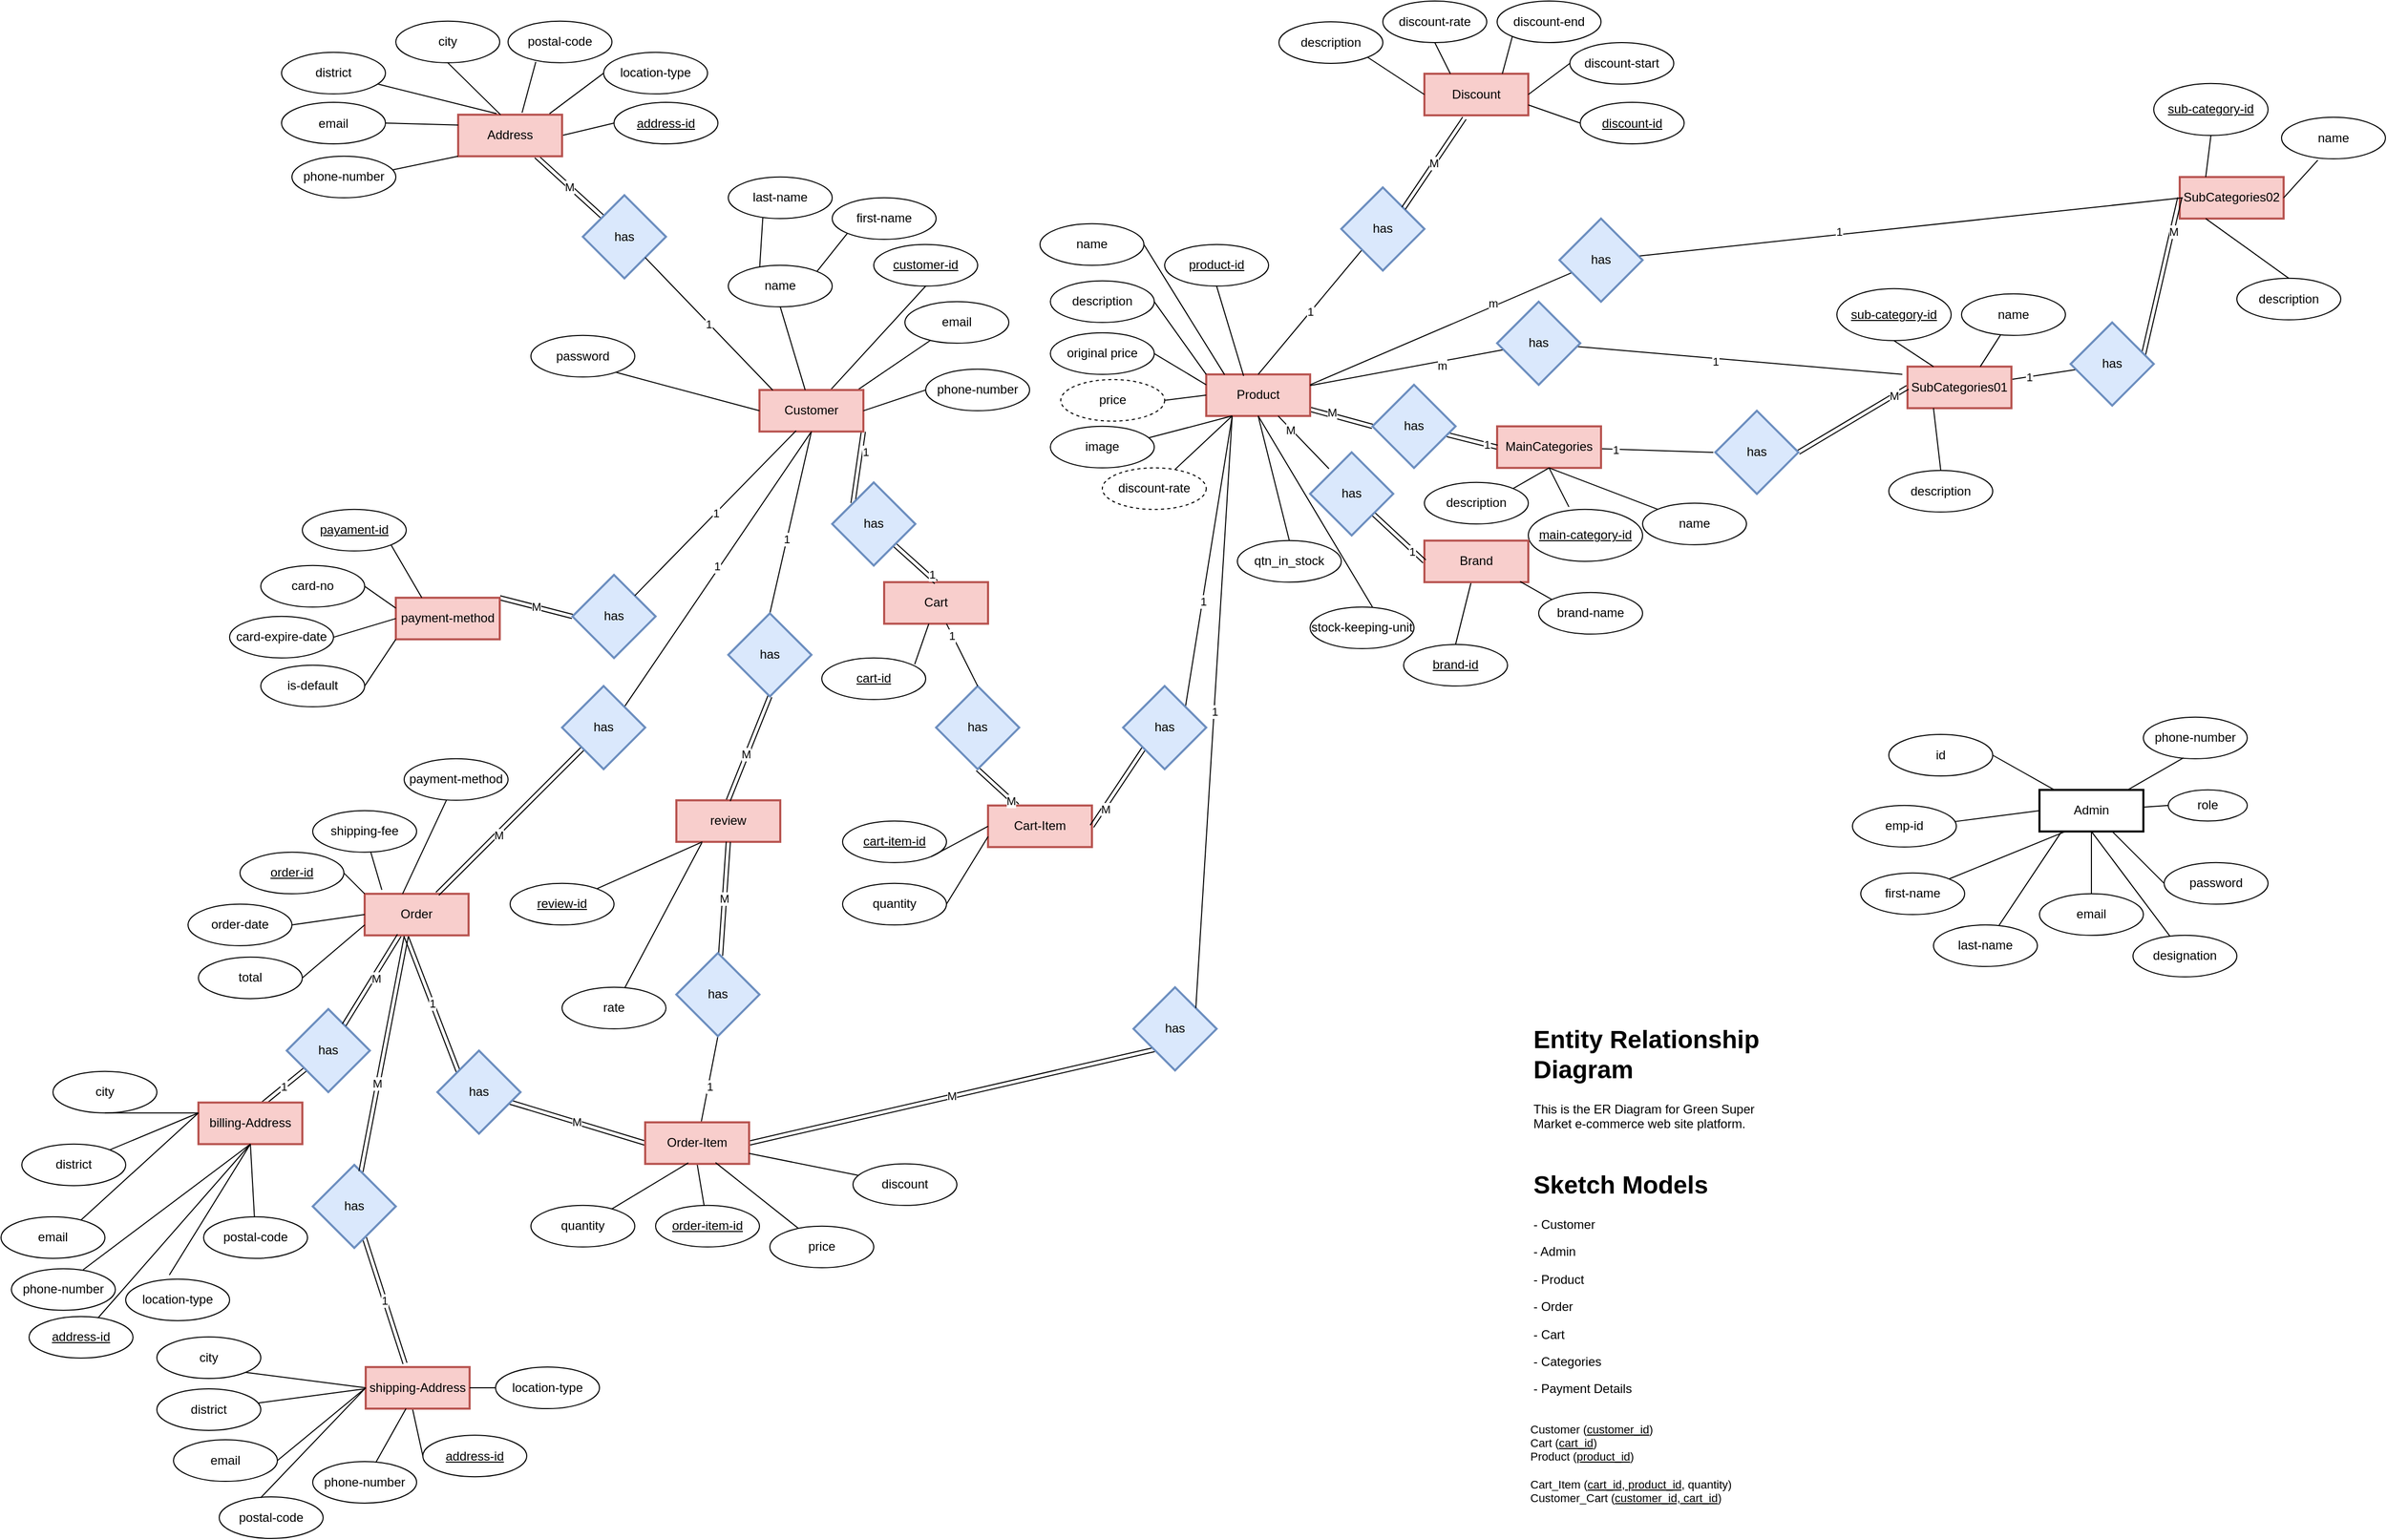 <mxfile version="22.1.7" type="github">
  <diagram name="Page-1" id="S1WasbKRUwJI6cMlkdEB">
    <mxGraphModel dx="2574" dy="786" grid="1" gridSize="10" guides="1" tooltips="1" connect="1" arrows="1" fold="1" page="1" pageScale="1" pageWidth="1169" pageHeight="827" math="0" shadow="0">
      <root>
        <mxCell id="0" />
        <mxCell id="1" parent="0" />
        <mxCell id="3DuY-Ulm5TOmBUNmaxVy-1" value="&lt;h1&gt;Entity Relationship Diagram&lt;/h1&gt;&lt;p&gt;This is the ER Diagram for Green Super Market e-commerce web site platform.&lt;/p&gt;" style="text;html=1;strokeColor=none;fillColor=none;spacing=5;spacingTop=-20;whiteSpace=wrap;overflow=hidden;rounded=0;" parent="1" vertex="1">
          <mxGeometry x="310" y="1054" width="240" height="130" as="geometry" />
        </mxCell>
        <mxCell id="3DuY-Ulm5TOmBUNmaxVy-3" value="&lt;h1&gt;Sketch Models&lt;/h1&gt;&lt;p&gt;- Customer&lt;/p&gt;&lt;p&gt;- Admin&lt;/p&gt;&lt;p&gt;- Product&lt;/p&gt;&lt;p&gt;- Order&lt;/p&gt;&lt;p&gt;- Cart&lt;/p&gt;&lt;p&gt;- Categories&lt;/p&gt;&lt;p&gt;- Payment Details&lt;/p&gt;" style="text;html=1;strokeColor=none;fillColor=none;spacing=5;spacingTop=-20;whiteSpace=wrap;overflow=hidden;rounded=0;" parent="1" vertex="1">
          <mxGeometry x="310" y="1194" width="190" height="360" as="geometry" />
        </mxCell>
        <mxCell id="3DuY-Ulm5TOmBUNmaxVy-13" style="rounded=0;orthogonalLoop=1;jettySize=auto;html=1;entryX=0.5;entryY=1;entryDx=0;entryDy=0;fontFamily=Helvetica;fontSize=12;fontColor=default;endArrow=none;endFill=0;" parent="1" source="3DuY-Ulm5TOmBUNmaxVy-4" target="3DuY-Ulm5TOmBUNmaxVy-12" edge="1">
          <mxGeometry relative="1" as="geometry" />
        </mxCell>
        <mxCell id="rVrRJaUetaWtjt3BiSwA-7" style="rounded=0;orthogonalLoop=1;jettySize=auto;html=1;exitX=0.938;exitY=0.01;exitDx=0;exitDy=0;endArrow=none;endFill=0;exitPerimeter=0;" parent="1" source="3DuY-Ulm5TOmBUNmaxVy-4" target="rVrRJaUetaWtjt3BiSwA-3" edge="1">
          <mxGeometry relative="1" as="geometry">
            <mxPoint x="-372.5" y="448.42" as="sourcePoint" />
            <mxPoint x="-407.5" y="373.42" as="targetPoint" />
          </mxGeometry>
        </mxCell>
        <mxCell id="YZjVqz2BdAuiKITETF3J-51" style="edgeStyle=none;shape=link;rounded=0;orthogonalLoop=1;jettySize=auto;html=1;exitX=1;exitY=1;exitDx=0;exitDy=0;entryX=0;entryY=0;entryDx=0;entryDy=0;labelBackgroundColor=default;strokeColor=default;align=center;verticalAlign=middle;fontFamily=Helvetica;fontSize=11;fontColor=default;endArrow=none;endFill=0;" parent="1" source="3DuY-Ulm5TOmBUNmaxVy-4" target="YZjVqz2BdAuiKITETF3J-50" edge="1">
          <mxGeometry relative="1" as="geometry" />
        </mxCell>
        <mxCell id="YZjVqz2BdAuiKITETF3J-54" value="1" style="edgeLabel;html=1;align=center;verticalAlign=middle;resizable=0;points=[];fontSize=11;fontFamily=Helvetica;fontColor=default;" parent="YZjVqz2BdAuiKITETF3J-51" vertex="1" connectable="0">
          <mxGeometry x="-0.806" y="-2" relative="1" as="geometry">
            <mxPoint x="5" y="13" as="offset" />
          </mxGeometry>
        </mxCell>
        <mxCell id="DSKI7EyAeoJrv0FDoOlX-86" style="edgeStyle=none;shape=connector;rounded=0;orthogonalLoop=1;jettySize=auto;html=1;exitX=0.5;exitY=1;exitDx=0;exitDy=0;entryX=1;entryY=0;entryDx=0;entryDy=0;labelBackgroundColor=default;strokeColor=default;align=center;verticalAlign=middle;fontFamily=Helvetica;fontSize=11;fontColor=default;endArrow=none;endFill=0;" parent="1" source="3DuY-Ulm5TOmBUNmaxVy-4" target="DSKI7EyAeoJrv0FDoOlX-85" edge="1">
          <mxGeometry relative="1" as="geometry" />
        </mxCell>
        <mxCell id="f6Bqa9t4RdQO3D29W2uO-2" value="1" style="edgeLabel;html=1;align=center;verticalAlign=middle;resizable=0;points=[];" parent="DSKI7EyAeoJrv0FDoOlX-86" vertex="1" connectable="0">
          <mxGeometry x="-0.011" y="-3" relative="1" as="geometry">
            <mxPoint as="offset" />
          </mxGeometry>
        </mxCell>
        <mxCell id="3DuY-Ulm5TOmBUNmaxVy-4" value="Customer" style="rounded=0;whiteSpace=wrap;html=1;strokeWidth=2;fillColor=#f8cecc;strokeColor=#b85450;" parent="1" vertex="1">
          <mxGeometry x="-430" y="448.42" width="100" height="40" as="geometry" />
        </mxCell>
        <mxCell id="3DuY-Ulm5TOmBUNmaxVy-12" value="customer-id" style="ellipse;whiteSpace=wrap;html=1;align=center;fontStyle=4;rounded=0;strokeColor=default;verticalAlign=middle;fontFamily=Helvetica;fontSize=12;fontColor=default;fillColor=default;" parent="1" vertex="1">
          <mxGeometry x="-320" y="308.42" width="100" height="40" as="geometry" />
        </mxCell>
        <mxCell id="3DuY-Ulm5TOmBUNmaxVy-21" style="edgeStyle=none;shape=connector;rounded=0;orthogonalLoop=1;jettySize=auto;html=1;entryX=0;entryY=1;entryDx=0;entryDy=0;labelBackgroundColor=default;strokeColor=default;align=center;verticalAlign=middle;fontFamily=Helvetica;fontSize=12;fontColor=default;endArrow=none;endFill=0;exitX=1;exitY=0;exitDx=0;exitDy=0;" parent="1" source="3DuY-Ulm5TOmBUNmaxVy-15" target="3DuY-Ulm5TOmBUNmaxVy-20" edge="1">
          <mxGeometry relative="1" as="geometry" />
        </mxCell>
        <mxCell id="3DuY-Ulm5TOmBUNmaxVy-23" style="edgeStyle=none;shape=connector;rounded=0;orthogonalLoop=1;jettySize=auto;html=1;entryX=0.333;entryY=0.94;entryDx=0;entryDy=0;labelBackgroundColor=default;strokeColor=default;align=center;verticalAlign=middle;fontFamily=Helvetica;fontSize=12;fontColor=default;endArrow=none;endFill=0;entryPerimeter=0;" parent="1" target="3DuY-Ulm5TOmBUNmaxVy-22" edge="1">
          <mxGeometry relative="1" as="geometry">
            <mxPoint x="-430" y="333.42" as="sourcePoint" />
          </mxGeometry>
        </mxCell>
        <mxCell id="3DuY-Ulm5TOmBUNmaxVy-15" value="name" style="ellipse;whiteSpace=wrap;html=1;align=center;rounded=0;strokeColor=default;verticalAlign=middle;fontFamily=Helvetica;fontSize=12;fontColor=default;fillColor=default;" parent="1" vertex="1">
          <mxGeometry x="-460" y="328.42" width="100" height="40" as="geometry" />
        </mxCell>
        <mxCell id="3DuY-Ulm5TOmBUNmaxVy-16" style="edgeStyle=none;shape=connector;rounded=0;orthogonalLoop=1;jettySize=auto;html=1;entryX=0.5;entryY=1;entryDx=0;entryDy=0;labelBackgroundColor=default;strokeColor=default;align=center;verticalAlign=middle;fontFamily=Helvetica;fontSize=12;fontColor=default;endArrow=none;endFill=0;" parent="1" source="3DuY-Ulm5TOmBUNmaxVy-4" target="3DuY-Ulm5TOmBUNmaxVy-15" edge="1">
          <mxGeometry relative="1" as="geometry" />
        </mxCell>
        <mxCell id="3DuY-Ulm5TOmBUNmaxVy-20" value="first-name" style="ellipse;whiteSpace=wrap;html=1;align=center;rounded=0;strokeColor=default;verticalAlign=middle;fontFamily=Helvetica;fontSize=12;fontColor=default;fillColor=default;" parent="1" vertex="1">
          <mxGeometry x="-360" y="263.42" width="100" height="40" as="geometry" />
        </mxCell>
        <mxCell id="3DuY-Ulm5TOmBUNmaxVy-22" value="last-name" style="ellipse;whiteSpace=wrap;html=1;align=center;rounded=0;strokeColor=default;verticalAlign=middle;fontFamily=Helvetica;fontSize=12;fontColor=default;fillColor=default;" parent="1" vertex="1">
          <mxGeometry x="-460" y="243.42" width="100" height="40" as="geometry" />
        </mxCell>
        <mxCell id="3DuY-Ulm5TOmBUNmaxVy-24" style="edgeStyle=none;shape=connector;rounded=0;orthogonalLoop=1;jettySize=auto;html=1;exitX=1;exitY=0.5;exitDx=0;exitDy=0;labelBackgroundColor=default;strokeColor=default;align=center;verticalAlign=middle;fontFamily=Helvetica;fontSize=12;fontColor=default;endArrow=none;endFill=0;" parent="1" source="3DuY-Ulm5TOmBUNmaxVy-4" target="3DuY-Ulm5TOmBUNmaxVy-4" edge="1">
          <mxGeometry relative="1" as="geometry" />
        </mxCell>
        <mxCell id="YZjVqz2BdAuiKITETF3J-139" style="edgeStyle=none;shape=connector;rounded=0;orthogonalLoop=1;jettySize=auto;html=1;entryX=0.983;entryY=0.388;entryDx=0;entryDy=0;labelBackgroundColor=default;strokeColor=default;align=center;verticalAlign=middle;fontFamily=Helvetica;fontSize=11;fontColor=default;endArrow=none;endFill=0;entryPerimeter=0;exitX=0;exitY=0.5;exitDx=0;exitDy=0;" parent="1" source="rVrRJaUetaWtjt3BiSwA-1" target="YZjVqz2BdAuiKITETF3J-138" edge="1">
          <mxGeometry relative="1" as="geometry" />
        </mxCell>
        <mxCell id="YZjVqz2BdAuiKITETF3J-141" style="edgeStyle=none;shape=connector;rounded=0;orthogonalLoop=1;jettySize=auto;html=1;entryX=0.5;entryY=0;entryDx=0;entryDy=0;labelBackgroundColor=default;strokeColor=default;align=center;verticalAlign=middle;fontFamily=Helvetica;fontSize=11;fontColor=default;endArrow=none;endFill=0;" parent="1" source="rVrRJaUetaWtjt3BiSwA-1" target="YZjVqz2BdAuiKITETF3J-140" edge="1">
          <mxGeometry relative="1" as="geometry" />
        </mxCell>
        <mxCell id="YZjVqz2BdAuiKITETF3J-143" style="edgeStyle=none;shape=connector;rounded=0;orthogonalLoop=1;jettySize=auto;html=1;entryX=0;entryY=0.5;entryDx=0;entryDy=0;labelBackgroundColor=default;strokeColor=default;align=center;verticalAlign=middle;fontFamily=Helvetica;fontSize=11;fontColor=default;endArrow=none;endFill=0;" parent="1" source="rVrRJaUetaWtjt3BiSwA-1" target="YZjVqz2BdAuiKITETF3J-142" edge="1">
          <mxGeometry relative="1" as="geometry" />
        </mxCell>
        <mxCell id="-1AHihXMOHQkJi2yIyuo-2" style="rounded=0;orthogonalLoop=1;jettySize=auto;html=1;entryX=1;entryY=0.5;entryDx=0;entryDy=0;endArrow=none;endFill=0;" edge="1" parent="1" source="rVrRJaUetaWtjt3BiSwA-1" target="-1AHihXMOHQkJi2yIyuo-1">
          <mxGeometry relative="1" as="geometry" />
        </mxCell>
        <mxCell id="rVrRJaUetaWtjt3BiSwA-1" value="Admin" style="rounded=0;whiteSpace=wrap;html=1;strokeWidth=2;" parent="1" vertex="1">
          <mxGeometry x="802" y="833.42" width="100" height="40" as="geometry" />
        </mxCell>
        <mxCell id="YZjVqz2BdAuiKITETF3J-11" style="edgeStyle=none;shape=link;rounded=0;orthogonalLoop=1;jettySize=auto;html=1;entryX=0;entryY=0.5;entryDx=0;entryDy=0;labelBackgroundColor=default;strokeColor=default;align=center;verticalAlign=middle;fontFamily=Helvetica;fontSize=11;fontColor=default;endArrow=none;endFill=0;" parent="1" source="rVrRJaUetaWtjt3BiSwA-2" target="YZjVqz2BdAuiKITETF3J-8" edge="1">
          <mxGeometry relative="1" as="geometry" />
        </mxCell>
        <mxCell id="YZjVqz2BdAuiKITETF3J-13" value="M" style="edgeLabel;html=1;align=center;verticalAlign=middle;resizable=0;points=[];fontSize=11;fontFamily=Helvetica;fontColor=default;" parent="YZjVqz2BdAuiKITETF3J-11" vertex="1" connectable="0">
          <mxGeometry x="-0.663" y="-1" relative="1" as="geometry">
            <mxPoint x="11" y="-1" as="offset" />
          </mxGeometry>
        </mxCell>
        <mxCell id="DSKI7EyAeoJrv0FDoOlX-72" style="edgeStyle=none;shape=connector;rounded=0;orthogonalLoop=1;jettySize=auto;html=1;exitX=0.25;exitY=1;exitDx=0;exitDy=0;entryX=1;entryY=0;entryDx=0;entryDy=0;labelBackgroundColor=default;strokeColor=default;align=center;verticalAlign=middle;fontFamily=Helvetica;fontSize=11;fontColor=default;endArrow=none;endFill=0;" parent="1" source="rVrRJaUetaWtjt3BiSwA-2" target="YZjVqz2BdAuiKITETF3J-95" edge="1">
          <mxGeometry relative="1" as="geometry" />
        </mxCell>
        <mxCell id="DSKI7EyAeoJrv0FDoOlX-76" value="1" style="edgeLabel;html=1;align=center;verticalAlign=middle;resizable=0;points=[];fontSize=11;fontFamily=Helvetica;fontColor=default;" parent="DSKI7EyAeoJrv0FDoOlX-72" vertex="1" connectable="0">
          <mxGeometry x="0.275" relative="1" as="geometry">
            <mxPoint as="offset" />
          </mxGeometry>
        </mxCell>
        <mxCell id="rVrRJaUetaWtjt3BiSwA-2" value="Product" style="rounded=0;whiteSpace=wrap;html=1;strokeWidth=2;fillColor=#f8cecc;strokeColor=#b85450;" parent="1" vertex="1">
          <mxGeometry y="433.42" width="100" height="40" as="geometry" />
        </mxCell>
        <mxCell id="rVrRJaUetaWtjt3BiSwA-3" value="email" style="ellipse;whiteSpace=wrap;html=1;align=center;rounded=0;strokeColor=default;verticalAlign=middle;fontFamily=Helvetica;fontSize=12;fontColor=default;fillColor=default;" parent="1" vertex="1">
          <mxGeometry x="-290" y="363.42" width="100" height="40" as="geometry" />
        </mxCell>
        <mxCell id="rVrRJaUetaWtjt3BiSwA-4" value="phone-number" style="ellipse;whiteSpace=wrap;html=1;align=center;rounded=0;strokeColor=default;verticalAlign=middle;fontFamily=Helvetica;fontSize=12;fontColor=default;fillColor=default;" parent="1" vertex="1">
          <mxGeometry x="-270" y="428.42" width="100" height="40" as="geometry" />
        </mxCell>
        <mxCell id="rVrRJaUetaWtjt3BiSwA-9" style="edgeStyle=none;shape=connector;rounded=0;orthogonalLoop=1;jettySize=auto;html=1;exitX=1;exitY=0.5;exitDx=0;exitDy=0;entryX=0;entryY=0.5;entryDx=0;entryDy=0;labelBackgroundColor=default;strokeColor=default;align=center;verticalAlign=middle;fontFamily=Helvetica;fontSize=11;fontColor=default;endArrow=none;endFill=0;" parent="1" source="3DuY-Ulm5TOmBUNmaxVy-4" target="rVrRJaUetaWtjt3BiSwA-4" edge="1">
          <mxGeometry relative="1" as="geometry">
            <mxPoint x="-358.6" y="443.42" as="sourcePoint" />
            <mxPoint x="-340" y="397.14" as="targetPoint" />
          </mxGeometry>
        </mxCell>
        <mxCell id="rVrRJaUetaWtjt3BiSwA-11" value="password" style="ellipse;whiteSpace=wrap;html=1;align=center;rounded=0;strokeColor=default;verticalAlign=middle;fontFamily=Helvetica;fontSize=12;fontColor=default;fillColor=default;" parent="1" vertex="1">
          <mxGeometry x="-650" y="395.92" width="100" height="40" as="geometry" />
        </mxCell>
        <mxCell id="rVrRJaUetaWtjt3BiSwA-12" style="edgeStyle=none;shape=connector;rounded=0;orthogonalLoop=1;jettySize=auto;html=1;exitX=0;exitY=0.5;exitDx=0;exitDy=0;entryX=0.822;entryY=0.89;entryDx=0;entryDy=0;labelBackgroundColor=default;strokeColor=default;align=center;verticalAlign=middle;fontFamily=Helvetica;fontSize=11;fontColor=default;endArrow=none;endFill=0;entryPerimeter=0;" parent="1" source="3DuY-Ulm5TOmBUNmaxVy-4" target="rVrRJaUetaWtjt3BiSwA-11" edge="1">
          <mxGeometry relative="1" as="geometry" />
        </mxCell>
        <mxCell id="rVrRJaUetaWtjt3BiSwA-18" value="Cart-Item" style="rounded=0;whiteSpace=wrap;html=1;strokeWidth=2;fillColor=#f8cecc;strokeColor=#b85450;" parent="1" vertex="1">
          <mxGeometry x="-210" y="848.42" width="100" height="40" as="geometry" />
        </mxCell>
        <mxCell id="rVrRJaUetaWtjt3BiSwA-19" value="Cart" style="rounded=0;whiteSpace=wrap;html=1;strokeWidth=2;fillColor=#f8cecc;strokeColor=#b85450;" parent="1" vertex="1">
          <mxGeometry x="-310" y="633.42" width="100" height="40" as="geometry" />
        </mxCell>
        <mxCell id="YZjVqz2BdAuiKITETF3J-15" value="" style="edgeStyle=none;shape=connector;rounded=0;orthogonalLoop=1;jettySize=auto;html=1;labelBackgroundColor=default;strokeColor=default;align=center;verticalAlign=middle;fontFamily=Helvetica;fontSize=11;fontColor=default;endArrow=none;endFill=0;entryX=-0.024;entryY=0.501;entryDx=0;entryDy=0;entryPerimeter=0;" parent="1" source="rVrRJaUetaWtjt3BiSwA-20" target="YZjVqz2BdAuiKITETF3J-14" edge="1">
          <mxGeometry relative="1" as="geometry" />
        </mxCell>
        <mxCell id="YZjVqz2BdAuiKITETF3J-18" value="1" style="edgeLabel;html=1;align=center;verticalAlign=middle;resizable=0;points=[];fontSize=11;fontFamily=Helvetica;fontColor=default;" parent="YZjVqz2BdAuiKITETF3J-15" vertex="1" connectable="0">
          <mxGeometry x="-0.791" y="2" relative="1" as="geometry">
            <mxPoint x="2" y="2" as="offset" />
          </mxGeometry>
        </mxCell>
        <mxCell id="rVrRJaUetaWtjt3BiSwA-20" value="MainCategories" style="rounded=0;whiteSpace=wrap;html=1;strokeWidth=2;fillColor=#f8cecc;strokeColor=#b85450;" parent="1" vertex="1">
          <mxGeometry x="280" y="483.42" width="100" height="40" as="geometry" />
        </mxCell>
        <mxCell id="rVrRJaUetaWtjt3BiSwA-23" value="&lt;u&gt;product-id&lt;/u&gt;" style="ellipse;whiteSpace=wrap;html=1;align=center;rounded=0;strokeColor=default;verticalAlign=middle;fontFamily=Helvetica;fontSize=12;fontColor=default;fillColor=default;" parent="1" vertex="1">
          <mxGeometry x="-40" y="308.42" width="100" height="40" as="geometry" />
        </mxCell>
        <mxCell id="rVrRJaUetaWtjt3BiSwA-24" value="name" style="ellipse;whiteSpace=wrap;html=1;align=center;rounded=0;strokeColor=default;verticalAlign=middle;fontFamily=Helvetica;fontSize=12;fontColor=default;fillColor=default;" parent="1" vertex="1">
          <mxGeometry x="-160" y="288.42" width="100" height="40" as="geometry" />
        </mxCell>
        <mxCell id="rVrRJaUetaWtjt3BiSwA-25" value="description" style="ellipse;whiteSpace=wrap;html=1;align=center;rounded=0;strokeColor=default;verticalAlign=middle;fontFamily=Helvetica;fontSize=12;fontColor=default;fillColor=default;" parent="1" vertex="1">
          <mxGeometry x="-150" y="343.42" width="100" height="40" as="geometry" />
        </mxCell>
        <mxCell id="rVrRJaUetaWtjt3BiSwA-28" value="" style="endArrow=none;html=1;rounded=0;labelBackgroundColor=default;strokeColor=default;align=center;verticalAlign=middle;fontFamily=Helvetica;fontSize=11;fontColor=default;shape=connector;entryX=0.36;entryY=0.036;entryDx=0;entryDy=0;exitX=0.5;exitY=1;exitDx=0;exitDy=0;entryPerimeter=0;" parent="1" source="rVrRJaUetaWtjt3BiSwA-23" target="rVrRJaUetaWtjt3BiSwA-2" edge="1">
          <mxGeometry width="50" height="50" relative="1" as="geometry">
            <mxPoint x="-40" y="473.42" as="sourcePoint" />
            <mxPoint x="10" y="423.42" as="targetPoint" />
          </mxGeometry>
        </mxCell>
        <mxCell id="rVrRJaUetaWtjt3BiSwA-29" value="" style="endArrow=none;html=1;rounded=0;labelBackgroundColor=default;strokeColor=default;align=center;verticalAlign=middle;fontFamily=Helvetica;fontSize=11;fontColor=default;shape=connector;entryX=0.177;entryY=0.007;entryDx=0;entryDy=0;entryPerimeter=0;exitX=1;exitY=0.5;exitDx=0;exitDy=0;" parent="1" source="rVrRJaUetaWtjt3BiSwA-24" target="rVrRJaUetaWtjt3BiSwA-2" edge="1">
          <mxGeometry width="50" height="50" relative="1" as="geometry">
            <mxPoint x="-30" y="449.42" as="sourcePoint" />
            <mxPoint x="-6" y="467.42" as="targetPoint" />
          </mxGeometry>
        </mxCell>
        <mxCell id="rVrRJaUetaWtjt3BiSwA-30" value="" style="endArrow=none;html=1;rounded=0;labelBackgroundColor=default;strokeColor=default;align=center;verticalAlign=middle;fontFamily=Helvetica;fontSize=11;fontColor=default;shape=connector;entryX=0;entryY=0;entryDx=0;entryDy=0;exitX=1;exitY=0.5;exitDx=0;exitDy=0;" parent="1" source="rVrRJaUetaWtjt3BiSwA-25" target="rVrRJaUetaWtjt3BiSwA-2" edge="1">
          <mxGeometry width="50" height="50" relative="1" as="geometry">
            <mxPoint x="-24" y="473.42" as="sourcePoint" />
            <mxPoint y="491.42" as="targetPoint" />
          </mxGeometry>
        </mxCell>
        <mxCell id="rVrRJaUetaWtjt3BiSwA-34" value="&lt;u&gt;main-category-id&lt;/u&gt;" style="ellipse;whiteSpace=wrap;html=1;align=center;rounded=0;strokeColor=default;verticalAlign=middle;fontFamily=Helvetica;fontSize=12;fontColor=default;fillColor=default;" parent="1" vertex="1">
          <mxGeometry x="310" y="563.42" width="110" height="50" as="geometry" />
        </mxCell>
        <mxCell id="rVrRJaUetaWtjt3BiSwA-35" value="name" style="ellipse;whiteSpace=wrap;html=1;align=center;rounded=0;strokeColor=default;verticalAlign=middle;fontFamily=Helvetica;fontSize=12;fontColor=default;fillColor=default;" parent="1" vertex="1">
          <mxGeometry x="420" y="557.42" width="100" height="40" as="geometry" />
        </mxCell>
        <mxCell id="rVrRJaUetaWtjt3BiSwA-36" value="description" style="ellipse;whiteSpace=wrap;html=1;align=center;rounded=0;strokeColor=default;verticalAlign=middle;fontFamily=Helvetica;fontSize=12;fontColor=default;fillColor=default;" parent="1" vertex="1">
          <mxGeometry x="210" y="537.42" width="100" height="40" as="geometry" />
        </mxCell>
        <mxCell id="rVrRJaUetaWtjt3BiSwA-37" value="" style="endArrow=none;html=1;rounded=0;labelBackgroundColor=default;strokeColor=default;align=center;verticalAlign=middle;fontFamily=Helvetica;fontSize=11;fontColor=default;shape=connector;entryX=0.5;entryY=1;entryDx=0;entryDy=0;exitX=0.355;exitY=-0.05;exitDx=0;exitDy=0;exitPerimeter=0;" parent="1" source="rVrRJaUetaWtjt3BiSwA-34" target="rVrRJaUetaWtjt3BiSwA-20" edge="1">
          <mxGeometry width="50" height="50" relative="1" as="geometry">
            <mxPoint x="296" y="392.42" as="sourcePoint" />
            <mxPoint x="319" y="432.42" as="targetPoint" />
          </mxGeometry>
        </mxCell>
        <mxCell id="rVrRJaUetaWtjt3BiSwA-38" value="" style="endArrow=none;html=1;rounded=0;labelBackgroundColor=default;strokeColor=default;align=center;verticalAlign=middle;fontFamily=Helvetica;fontSize=11;fontColor=default;shape=connector;exitX=0;exitY=0;exitDx=0;exitDy=0;entryX=0.5;entryY=1;entryDx=0;entryDy=0;" parent="1" source="rVrRJaUetaWtjt3BiSwA-35" target="rVrRJaUetaWtjt3BiSwA-20" edge="1">
          <mxGeometry width="50" height="50" relative="1" as="geometry">
            <mxPoint x="250" y="438.42" as="sourcePoint" />
            <mxPoint x="380" y="458.42" as="targetPoint" />
          </mxGeometry>
        </mxCell>
        <mxCell id="rVrRJaUetaWtjt3BiSwA-39" value="" style="endArrow=none;html=1;rounded=0;labelBackgroundColor=default;strokeColor=default;align=center;verticalAlign=middle;fontFamily=Helvetica;fontSize=11;fontColor=default;shape=connector;entryX=1;entryY=0;entryDx=0;entryDy=0;exitX=0.5;exitY=1;exitDx=0;exitDy=0;" parent="1" source="rVrRJaUetaWtjt3BiSwA-20" target="rVrRJaUetaWtjt3BiSwA-36" edge="1">
          <mxGeometry width="50" height="50" relative="1" as="geometry">
            <mxPoint x="260" y="472.42" as="sourcePoint" />
            <mxPoint x="280" y="498.42" as="targetPoint" />
          </mxGeometry>
        </mxCell>
        <mxCell id="rVrRJaUetaWtjt3BiSwA-40" value="&lt;u&gt;cart-item-id&lt;/u&gt;" style="ellipse;whiteSpace=wrap;html=1;align=center;rounded=0;strokeColor=default;verticalAlign=middle;fontFamily=Helvetica;fontSize=12;fontColor=default;fillColor=default;" parent="1" vertex="1">
          <mxGeometry x="-350" y="863.42" width="100" height="40" as="geometry" />
        </mxCell>
        <mxCell id="rVrRJaUetaWtjt3BiSwA-44" style="edgeStyle=none;shape=connector;rounded=0;orthogonalLoop=1;jettySize=auto;html=1;exitX=0;exitY=0.5;exitDx=0;exitDy=0;entryX=1;entryY=1;entryDx=0;entryDy=0;labelBackgroundColor=default;strokeColor=default;align=center;verticalAlign=middle;fontFamily=Helvetica;fontSize=11;fontColor=default;endArrow=none;endFill=0;" parent="1" source="rVrRJaUetaWtjt3BiSwA-18" target="rVrRJaUetaWtjt3BiSwA-40" edge="1">
          <mxGeometry relative="1" as="geometry">
            <mxPoint x="-250" y="1033.42" as="sourcePoint" />
            <mxPoint x="-280" y="1007.42" as="targetPoint" />
          </mxGeometry>
        </mxCell>
        <mxCell id="YZjVqz2BdAuiKITETF3J-28" value="" style="edgeStyle=none;shape=connector;rounded=0;orthogonalLoop=1;jettySize=auto;html=1;labelBackgroundColor=default;strokeColor=default;align=center;verticalAlign=middle;fontFamily=Helvetica;fontSize=11;fontColor=default;endArrow=none;endFill=0;" parent="1" source="rVrRJaUetaWtjt3BiSwA-46" target="YZjVqz2BdAuiKITETF3J-27" edge="1">
          <mxGeometry relative="1" as="geometry" />
        </mxCell>
        <mxCell id="YZjVqz2BdAuiKITETF3J-44" value="1" style="edgeLabel;html=1;align=center;verticalAlign=middle;resizable=0;points=[];fontSize=11;fontFamily=Helvetica;fontColor=default;" parent="YZjVqz2BdAuiKITETF3J-28" vertex="1" connectable="0">
          <mxGeometry x="-0.471" relative="1" as="geometry">
            <mxPoint as="offset" />
          </mxGeometry>
        </mxCell>
        <mxCell id="rVrRJaUetaWtjt3BiSwA-46" value="SubCategories01" style="rounded=0;whiteSpace=wrap;html=1;strokeWidth=2;fillColor=#f8cecc;strokeColor=#b85450;" parent="1" vertex="1">
          <mxGeometry x="675" y="425.92" width="100" height="40" as="geometry" />
        </mxCell>
        <mxCell id="rVrRJaUetaWtjt3BiSwA-47" value="&lt;u&gt;sub-category-id&lt;/u&gt;" style="ellipse;whiteSpace=wrap;html=1;align=center;rounded=0;strokeColor=default;verticalAlign=middle;fontFamily=Helvetica;fontSize=12;fontColor=default;fillColor=default;" parent="1" vertex="1">
          <mxGeometry x="607" y="350.92" width="110" height="50" as="geometry" />
        </mxCell>
        <mxCell id="rVrRJaUetaWtjt3BiSwA-48" value="name" style="ellipse;whiteSpace=wrap;html=1;align=center;rounded=0;strokeColor=default;verticalAlign=middle;fontFamily=Helvetica;fontSize=12;fontColor=default;fillColor=default;" parent="1" vertex="1">
          <mxGeometry x="727" y="355.92" width="100" height="40" as="geometry" />
        </mxCell>
        <mxCell id="rVrRJaUetaWtjt3BiSwA-49" value="description" style="ellipse;whiteSpace=wrap;html=1;align=center;rounded=0;strokeColor=default;verticalAlign=middle;fontFamily=Helvetica;fontSize=12;fontColor=default;fillColor=default;" parent="1" vertex="1">
          <mxGeometry x="657" y="525.92" width="100" height="40" as="geometry" />
        </mxCell>
        <mxCell id="rVrRJaUetaWtjt3BiSwA-50" value="" style="endArrow=none;html=1;rounded=0;labelBackgroundColor=default;strokeColor=default;align=center;verticalAlign=middle;fontFamily=Helvetica;fontSize=11;fontColor=default;shape=connector;entryX=0.25;entryY=0;entryDx=0;entryDy=0;exitX=0.5;exitY=1;exitDx=0;exitDy=0;" parent="1" source="rVrRJaUetaWtjt3BiSwA-47" target="rVrRJaUetaWtjt3BiSwA-46" edge="1">
          <mxGeometry width="50" height="50" relative="1" as="geometry">
            <mxPoint x="683" y="394.92" as="sourcePoint" />
            <mxPoint x="706" y="434.92" as="targetPoint" />
          </mxGeometry>
        </mxCell>
        <mxCell id="rVrRJaUetaWtjt3BiSwA-51" value="" style="endArrow=none;html=1;rounded=0;labelBackgroundColor=default;strokeColor=default;align=center;verticalAlign=middle;fontFamily=Helvetica;fontSize=11;fontColor=default;shape=connector;entryX=0.7;entryY=0;entryDx=0;entryDy=0;entryPerimeter=0;" parent="1" source="rVrRJaUetaWtjt3BiSwA-48" target="rVrRJaUetaWtjt3BiSwA-46" edge="1">
          <mxGeometry width="50" height="50" relative="1" as="geometry">
            <mxPoint x="637" y="440.92" as="sourcePoint" />
            <mxPoint x="657" y="466.92" as="targetPoint" />
          </mxGeometry>
        </mxCell>
        <mxCell id="rVrRJaUetaWtjt3BiSwA-52" value="" style="endArrow=none;html=1;rounded=0;labelBackgroundColor=default;strokeColor=default;align=center;verticalAlign=middle;fontFamily=Helvetica;fontSize=11;fontColor=default;shape=connector;entryX=0.5;entryY=0;entryDx=0;entryDy=0;exitX=0.25;exitY=1;exitDx=0;exitDy=0;" parent="1" source="rVrRJaUetaWtjt3BiSwA-46" target="rVrRJaUetaWtjt3BiSwA-49" edge="1">
          <mxGeometry width="50" height="50" relative="1" as="geometry">
            <mxPoint x="647" y="474.92" as="sourcePoint" />
            <mxPoint x="667" y="500.92" as="targetPoint" />
          </mxGeometry>
        </mxCell>
        <mxCell id="YZjVqz2BdAuiKITETF3J-10" style="rounded=0;orthogonalLoop=1;jettySize=auto;html=1;entryX=0;entryY=0.5;entryDx=0;entryDy=0;endArrow=none;endFill=0;shape=link;" parent="1" source="YZjVqz2BdAuiKITETF3J-8" target="rVrRJaUetaWtjt3BiSwA-20" edge="1">
          <mxGeometry relative="1" as="geometry" />
        </mxCell>
        <mxCell id="YZjVqz2BdAuiKITETF3J-12" value="1" style="edgeLabel;html=1;align=center;verticalAlign=middle;resizable=0;points=[];fontSize=11;fontFamily=Helvetica;fontColor=default;" parent="YZjVqz2BdAuiKITETF3J-10" vertex="1" connectable="0">
          <mxGeometry x="0.556" relative="1" as="geometry">
            <mxPoint as="offset" />
          </mxGeometry>
        </mxCell>
        <mxCell id="YZjVqz2BdAuiKITETF3J-8" value="has" style="rhombus;whiteSpace=wrap;html=1;rounded=0;strokeWidth=2;fillColor=#dae8fc;strokeColor=#6c8ebf;" parent="1" vertex="1">
          <mxGeometry x="160" y="443.42" width="80" height="80" as="geometry" />
        </mxCell>
        <mxCell id="YZjVqz2BdAuiKITETF3J-16" style="edgeStyle=none;shape=link;rounded=0;orthogonalLoop=1;jettySize=auto;html=1;entryX=0;entryY=0.5;entryDx=0;entryDy=0;labelBackgroundColor=default;strokeColor=default;align=center;verticalAlign=middle;fontFamily=Helvetica;fontSize=11;fontColor=default;endArrow=none;endFill=0;exitX=1;exitY=0.5;exitDx=0;exitDy=0;" parent="1" source="YZjVqz2BdAuiKITETF3J-14" target="rVrRJaUetaWtjt3BiSwA-46" edge="1">
          <mxGeometry relative="1" as="geometry">
            <mxPoint x="595" y="466.42" as="sourcePoint" />
          </mxGeometry>
        </mxCell>
        <mxCell id="YZjVqz2BdAuiKITETF3J-17" value="M" style="edgeLabel;html=1;align=center;verticalAlign=middle;resizable=0;points=[];fontSize=11;fontFamily=Helvetica;fontColor=default;" parent="YZjVqz2BdAuiKITETF3J-16" vertex="1" connectable="0">
          <mxGeometry x="0.731" y="-2" relative="1" as="geometry">
            <mxPoint y="-2" as="offset" />
          </mxGeometry>
        </mxCell>
        <mxCell id="YZjVqz2BdAuiKITETF3J-14" value="has" style="rhombus;whiteSpace=wrap;html=1;rounded=0;strokeWidth=2;fillColor=#dae8fc;strokeColor=#6c8ebf;" parent="1" vertex="1">
          <mxGeometry x="490" y="468.42" width="80" height="80" as="geometry" />
        </mxCell>
        <mxCell id="YZjVqz2BdAuiKITETF3J-19" value="SubCategories02" style="rounded=0;whiteSpace=wrap;html=1;strokeWidth=2;fillColor=#f8cecc;strokeColor=#b85450;" parent="1" vertex="1">
          <mxGeometry x="937" y="243.42" width="100" height="40" as="geometry" />
        </mxCell>
        <mxCell id="YZjVqz2BdAuiKITETF3J-20" value="&lt;u&gt;sub-category-id&lt;/u&gt;" style="ellipse;whiteSpace=wrap;html=1;align=center;rounded=0;strokeColor=default;verticalAlign=middle;fontFamily=Helvetica;fontSize=12;fontColor=default;fillColor=default;" parent="1" vertex="1">
          <mxGeometry x="912" y="153.42" width="110" height="50" as="geometry" />
        </mxCell>
        <mxCell id="YZjVqz2BdAuiKITETF3J-21" value="name" style="ellipse;whiteSpace=wrap;html=1;align=center;rounded=0;strokeColor=default;verticalAlign=middle;fontFamily=Helvetica;fontSize=12;fontColor=default;fillColor=default;" parent="1" vertex="1">
          <mxGeometry x="1035" y="185.92" width="100" height="40" as="geometry" />
        </mxCell>
        <mxCell id="YZjVqz2BdAuiKITETF3J-22" value="description" style="ellipse;whiteSpace=wrap;html=1;align=center;rounded=0;strokeColor=default;verticalAlign=middle;fontFamily=Helvetica;fontSize=12;fontColor=default;fillColor=default;" parent="1" vertex="1">
          <mxGeometry x="992" y="340.92" width="100" height="40" as="geometry" />
        </mxCell>
        <mxCell id="YZjVqz2BdAuiKITETF3J-23" value="" style="endArrow=none;html=1;rounded=0;labelBackgroundColor=default;strokeColor=default;align=center;verticalAlign=middle;fontFamily=Helvetica;fontSize=11;fontColor=default;shape=connector;entryX=0.25;entryY=0;entryDx=0;entryDy=0;exitX=0.5;exitY=1;exitDx=0;exitDy=0;" parent="1" source="YZjVqz2BdAuiKITETF3J-20" target="YZjVqz2BdAuiKITETF3J-19" edge="1">
          <mxGeometry width="50" height="50" relative="1" as="geometry">
            <mxPoint x="913.79" y="192.42" as="sourcePoint" />
            <mxPoint x="936.79" y="232.42" as="targetPoint" />
          </mxGeometry>
        </mxCell>
        <mxCell id="YZjVqz2BdAuiKITETF3J-24" value="" style="endArrow=none;html=1;rounded=0;labelBackgroundColor=default;strokeColor=default;align=center;verticalAlign=middle;fontFamily=Helvetica;fontSize=11;fontColor=default;shape=connector;entryX=1;entryY=0.5;entryDx=0;entryDy=0;" parent="1" target="YZjVqz2BdAuiKITETF3J-19" edge="1">
          <mxGeometry width="50" height="50" relative="1" as="geometry">
            <mxPoint x="1069.913" y="227.216" as="sourcePoint" />
            <mxPoint x="887.79" y="264.42" as="targetPoint" />
          </mxGeometry>
        </mxCell>
        <mxCell id="YZjVqz2BdAuiKITETF3J-25" value="" style="endArrow=none;html=1;rounded=0;labelBackgroundColor=default;strokeColor=default;align=center;verticalAlign=middle;fontFamily=Helvetica;fontSize=11;fontColor=default;shape=connector;entryX=0.5;entryY=0;entryDx=0;entryDy=0;exitX=0.25;exitY=1;exitDx=0;exitDy=0;" parent="1" source="YZjVqz2BdAuiKITETF3J-19" target="YZjVqz2BdAuiKITETF3J-22" edge="1">
          <mxGeometry width="50" height="50" relative="1" as="geometry">
            <mxPoint x="877.79" y="272.42" as="sourcePoint" />
            <mxPoint x="897.79" y="298.42" as="targetPoint" />
          </mxGeometry>
        </mxCell>
        <mxCell id="YZjVqz2BdAuiKITETF3J-29" style="edgeStyle=none;shape=link;rounded=0;orthogonalLoop=1;jettySize=auto;html=1;entryX=0;entryY=0.5;entryDx=0;entryDy=0;labelBackgroundColor=default;strokeColor=default;align=center;verticalAlign=middle;fontFamily=Helvetica;fontSize=11;fontColor=default;endArrow=none;endFill=0;exitX=0.869;exitY=0.422;exitDx=0;exitDy=0;exitPerimeter=0;" parent="1" source="YZjVqz2BdAuiKITETF3J-27" target="YZjVqz2BdAuiKITETF3J-19" edge="1">
          <mxGeometry relative="1" as="geometry">
            <mxPoint x="887.79" y="263.42" as="sourcePoint" />
          </mxGeometry>
        </mxCell>
        <mxCell id="YZjVqz2BdAuiKITETF3J-45" value="M" style="edgeLabel;html=1;align=center;verticalAlign=middle;resizable=0;points=[];fontSize=11;fontFamily=Helvetica;fontColor=default;" parent="YZjVqz2BdAuiKITETF3J-29" vertex="1" connectable="0">
          <mxGeometry x="0.578" y="-1" relative="1" as="geometry">
            <mxPoint as="offset" />
          </mxGeometry>
        </mxCell>
        <mxCell id="YZjVqz2BdAuiKITETF3J-27" value="has" style="rhombus;whiteSpace=wrap;html=1;rounded=0;strokeWidth=2;fillColor=#dae8fc;strokeColor=#6c8ebf;" parent="1" vertex="1">
          <mxGeometry x="832" y="383.42" width="80" height="80" as="geometry" />
        </mxCell>
        <mxCell id="YZjVqz2BdAuiKITETF3J-33" style="edgeStyle=none;shape=connector;rounded=0;orthogonalLoop=1;jettySize=auto;html=1;entryX=0.5;entryY=0;entryDx=0;entryDy=0;labelBackgroundColor=default;strokeColor=default;align=center;verticalAlign=middle;fontFamily=Helvetica;fontSize=11;fontColor=default;endArrow=none;endFill=0;" parent="1" source="YZjVqz2BdAuiKITETF3J-31" target="YZjVqz2BdAuiKITETF3J-32" edge="1">
          <mxGeometry relative="1" as="geometry" />
        </mxCell>
        <mxCell id="YZjVqz2BdAuiKITETF3J-31" value="Brand" style="rounded=0;whiteSpace=wrap;html=1;strokeWidth=2;fillColor=#f8cecc;strokeColor=#b85450;" parent="1" vertex="1">
          <mxGeometry x="210" y="593.42" width="100" height="40" as="geometry" />
        </mxCell>
        <mxCell id="YZjVqz2BdAuiKITETF3J-32" value="&lt;u&gt;brand-id&lt;/u&gt;" style="ellipse;whiteSpace=wrap;html=1;align=center;rounded=0;strokeColor=default;verticalAlign=middle;fontFamily=Helvetica;fontSize=12;fontColor=default;fillColor=default;" parent="1" vertex="1">
          <mxGeometry x="190" y="693.42" width="100" height="40" as="geometry" />
        </mxCell>
        <mxCell id="YZjVqz2BdAuiKITETF3J-34" value="brand-name" style="ellipse;whiteSpace=wrap;html=1;align=center;rounded=0;strokeColor=default;verticalAlign=middle;fontFamily=Helvetica;fontSize=12;fontColor=default;fillColor=default;" parent="1" vertex="1">
          <mxGeometry x="320" y="643.42" width="100" height="40" as="geometry" />
        </mxCell>
        <mxCell id="YZjVqz2BdAuiKITETF3J-35" style="edgeStyle=none;shape=connector;rounded=0;orthogonalLoop=1;jettySize=auto;html=1;entryX=0.128;entryY=0.17;entryDx=0;entryDy=0;labelBackgroundColor=default;strokeColor=default;align=center;verticalAlign=middle;fontFamily=Helvetica;fontSize=11;fontColor=default;endArrow=none;endFill=0;entryPerimeter=0;exitX=0.921;exitY=0.986;exitDx=0;exitDy=0;exitPerimeter=0;" parent="1" source="YZjVqz2BdAuiKITETF3J-31" target="YZjVqz2BdAuiKITETF3J-34" edge="1">
          <mxGeometry relative="1" as="geometry" />
        </mxCell>
        <mxCell id="YZjVqz2BdAuiKITETF3J-36" style="edgeStyle=none;shape=connector;rounded=0;orthogonalLoop=1;jettySize=auto;html=1;exitX=1;exitY=0.25;exitDx=0;exitDy=0;labelBackgroundColor=default;strokeColor=default;align=center;verticalAlign=middle;fontFamily=Helvetica;fontSize=11;fontColor=default;endArrow=none;endFill=0;" parent="1" source="YZjVqz2BdAuiKITETF3J-31" target="YZjVqz2BdAuiKITETF3J-31" edge="1">
          <mxGeometry relative="1" as="geometry" />
        </mxCell>
        <mxCell id="YZjVqz2BdAuiKITETF3J-42" style="edgeStyle=none;shape=link;rounded=0;orthogonalLoop=1;jettySize=auto;html=1;entryX=0;entryY=0.5;entryDx=0;entryDy=0;labelBackgroundColor=default;strokeColor=default;align=center;verticalAlign=middle;fontFamily=Helvetica;fontSize=11;fontColor=default;endArrow=none;endFill=0;" parent="1" source="YZjVqz2BdAuiKITETF3J-40" target="YZjVqz2BdAuiKITETF3J-31" edge="1">
          <mxGeometry relative="1" as="geometry" />
        </mxCell>
        <mxCell id="YZjVqz2BdAuiKITETF3J-47" value="1" style="edgeLabel;html=1;align=center;verticalAlign=middle;resizable=0;points=[];fontSize=11;fontFamily=Helvetica;fontColor=default;" parent="YZjVqz2BdAuiKITETF3J-42" vertex="1" connectable="0">
          <mxGeometry x="0.28" y="3" relative="1" as="geometry">
            <mxPoint x="3" y="9" as="offset" />
          </mxGeometry>
        </mxCell>
        <mxCell id="YZjVqz2BdAuiKITETF3J-40" value="has" style="rhombus;whiteSpace=wrap;html=1;rounded=0;strokeWidth=2;fillColor=#dae8fc;strokeColor=#6c8ebf;" parent="1" vertex="1">
          <mxGeometry x="100" y="508.42" width="80" height="80" as="geometry" />
        </mxCell>
        <mxCell id="YZjVqz2BdAuiKITETF3J-41" style="edgeStyle=none;shape=connector;rounded=0;orthogonalLoop=1;jettySize=auto;html=1;entryX=0.227;entryY=0.198;entryDx=0;entryDy=0;entryPerimeter=0;labelBackgroundColor=default;strokeColor=default;align=center;verticalAlign=middle;fontFamily=Helvetica;fontSize=11;fontColor=default;endArrow=none;endFill=0;" parent="1" source="rVrRJaUetaWtjt3BiSwA-2" target="YZjVqz2BdAuiKITETF3J-40" edge="1">
          <mxGeometry relative="1" as="geometry" />
        </mxCell>
        <mxCell id="YZjVqz2BdAuiKITETF3J-48" value="M" style="edgeLabel;html=1;align=center;verticalAlign=middle;resizable=0;points=[];fontSize=11;fontFamily=Helvetica;fontColor=default;" parent="YZjVqz2BdAuiKITETF3J-41" vertex="1" connectable="0">
          <mxGeometry x="-0.519" y="-1" relative="1" as="geometry">
            <mxPoint as="offset" />
          </mxGeometry>
        </mxCell>
        <mxCell id="YZjVqz2BdAuiKITETF3J-52" style="edgeStyle=none;shape=link;rounded=0;orthogonalLoop=1;jettySize=auto;html=1;entryX=0.5;entryY=0;entryDx=0;entryDy=0;labelBackgroundColor=default;strokeColor=default;align=center;verticalAlign=middle;fontFamily=Helvetica;fontSize=11;fontColor=default;endArrow=none;endFill=0;exitX=1;exitY=1;exitDx=0;exitDy=0;" parent="1" source="YZjVqz2BdAuiKITETF3J-50" target="rVrRJaUetaWtjt3BiSwA-19" edge="1">
          <mxGeometry relative="1" as="geometry" />
        </mxCell>
        <mxCell id="YZjVqz2BdAuiKITETF3J-53" value="1" style="edgeLabel;html=1;align=center;verticalAlign=middle;resizable=0;points=[];fontSize=11;fontFamily=Helvetica;fontColor=default;" parent="YZjVqz2BdAuiKITETF3J-52" vertex="1" connectable="0">
          <mxGeometry x="0.798" y="-4" relative="1" as="geometry">
            <mxPoint x="2" y="-7" as="offset" />
          </mxGeometry>
        </mxCell>
        <mxCell id="YZjVqz2BdAuiKITETF3J-50" value="has" style="rhombus;whiteSpace=wrap;html=1;rounded=0;strokeWidth=2;fillColor=#dae8fc;strokeColor=#6c8ebf;" parent="1" vertex="1">
          <mxGeometry x="-360" y="537.42" width="80" height="80" as="geometry" />
        </mxCell>
        <mxCell id="YZjVqz2BdAuiKITETF3J-60" value="cart-id" style="ellipse;whiteSpace=wrap;html=1;align=center;fontStyle=4;rounded=0;strokeColor=default;verticalAlign=middle;fontFamily=Helvetica;fontSize=12;fontColor=default;fillColor=default;" parent="1" vertex="1">
          <mxGeometry x="-370" y="706.42" width="100" height="40" as="geometry" />
        </mxCell>
        <mxCell id="YZjVqz2BdAuiKITETF3J-61" style="edgeStyle=none;shape=connector;rounded=0;orthogonalLoop=1;jettySize=auto;html=1;entryX=0.894;entryY=0.15;entryDx=0;entryDy=0;entryPerimeter=0;labelBackgroundColor=default;strokeColor=default;align=center;verticalAlign=middle;fontFamily=Helvetica;fontSize=11;fontColor=default;endArrow=none;endFill=0;" parent="1" source="rVrRJaUetaWtjt3BiSwA-19" target="YZjVqz2BdAuiKITETF3J-60" edge="1">
          <mxGeometry relative="1" as="geometry" />
        </mxCell>
        <mxCell id="YZjVqz2BdAuiKITETF3J-73" value="&lt;div style=&quot;&quot;&gt;&lt;span style=&quot;background-color: initial;&quot;&gt;Customer (&lt;/span&gt;&lt;u style=&quot;background-color: initial;&quot;&gt;customer_id&lt;/u&gt;&lt;span style=&quot;background-color: initial;&quot;&gt;)&lt;/span&gt;&lt;/div&gt;Cart (&lt;u&gt;cart_id&lt;/u&gt;)&lt;br&gt;Product (&lt;u&gt;product_id&lt;/u&gt;)&lt;br&gt;&lt;br&gt;Cart_Item (&lt;u&gt;cart_id, product_id&lt;/u&gt;, quantity)&lt;br&gt;Customer_Cart (&lt;u&gt;customer_id, cart_id&lt;/u&gt;)" style="text;html=1;strokeColor=none;fillColor=none;align=left;verticalAlign=middle;whiteSpace=wrap;rounded=0;fontSize=11;fontFamily=Helvetica;fontColor=default;horizontal=1;labelPosition=center;verticalLabelPosition=middle;" parent="1" vertex="1">
          <mxGeometry x="310" y="1434" width="210" height="95" as="geometry" />
        </mxCell>
        <mxCell id="YZjVqz2BdAuiKITETF3J-80" style="edgeStyle=none;shape=link;rounded=0;orthogonalLoop=1;jettySize=auto;html=1;labelBackgroundColor=default;strokeColor=default;align=center;verticalAlign=middle;fontFamily=Helvetica;fontSize=11;fontColor=default;endArrow=none;endFill=0;exitX=0.5;exitY=1;exitDx=0;exitDy=0;" parent="1" source="YZjVqz2BdAuiKITETF3J-78" target="rVrRJaUetaWtjt3BiSwA-18" edge="1">
          <mxGeometry relative="1" as="geometry">
            <mxPoint x="-180" y="833.42" as="sourcePoint" />
          </mxGeometry>
        </mxCell>
        <mxCell id="YZjVqz2BdAuiKITETF3J-81" value="M" style="edgeLabel;html=1;align=center;verticalAlign=middle;resizable=0;points=[];fontSize=11;fontFamily=Helvetica;fontColor=default;" parent="YZjVqz2BdAuiKITETF3J-80" vertex="1" connectable="0">
          <mxGeometry x="0.704" y="-1" relative="1" as="geometry">
            <mxPoint as="offset" />
          </mxGeometry>
        </mxCell>
        <mxCell id="YZjVqz2BdAuiKITETF3J-78" value="has" style="rhombus;whiteSpace=wrap;html=1;rounded=0;strokeWidth=2;fillColor=#dae8fc;strokeColor=#6c8ebf;" parent="1" vertex="1">
          <mxGeometry x="-260" y="733.42" width="80" height="80" as="geometry" />
        </mxCell>
        <mxCell id="YZjVqz2BdAuiKITETF3J-79" style="edgeStyle=none;shape=connector;rounded=0;orthogonalLoop=1;jettySize=auto;html=1;entryX=0.5;entryY=0;entryDx=0;entryDy=0;labelBackgroundColor=default;strokeColor=default;align=center;verticalAlign=middle;fontFamily=Helvetica;fontSize=11;fontColor=default;endArrow=none;endFill=0;" parent="1" source="rVrRJaUetaWtjt3BiSwA-19" target="YZjVqz2BdAuiKITETF3J-78" edge="1">
          <mxGeometry relative="1" as="geometry" />
        </mxCell>
        <mxCell id="YZjVqz2BdAuiKITETF3J-82" value="1" style="edgeLabel;html=1;align=center;verticalAlign=middle;resizable=0;points=[];fontSize=11;fontFamily=Helvetica;fontColor=default;" parent="YZjVqz2BdAuiKITETF3J-79" vertex="1" connectable="0">
          <mxGeometry x="-0.635" y="-1" relative="1" as="geometry">
            <mxPoint as="offset" />
          </mxGeometry>
        </mxCell>
        <mxCell id="YZjVqz2BdAuiKITETF3J-97" style="edgeStyle=none;shape=link;rounded=0;orthogonalLoop=1;jettySize=auto;html=1;entryX=1;entryY=0.5;entryDx=0;entryDy=0;labelBackgroundColor=default;strokeColor=default;align=center;verticalAlign=middle;fontFamily=Helvetica;fontSize=11;fontColor=default;endArrow=none;endFill=0;exitX=0;exitY=1;exitDx=0;exitDy=0;" parent="1" source="YZjVqz2BdAuiKITETF3J-95" target="rVrRJaUetaWtjt3BiSwA-18" edge="1">
          <mxGeometry relative="1" as="geometry">
            <mxPoint x="-300" y="1043.42" as="targetPoint" />
            <mxPoint x="-70" y="813.42" as="sourcePoint" />
          </mxGeometry>
        </mxCell>
        <mxCell id="DSKI7EyAeoJrv0FDoOlX-75" value="M" style="edgeLabel;html=1;align=center;verticalAlign=middle;resizable=0;points=[];fontSize=11;fontFamily=Helvetica;fontColor=default;" parent="YZjVqz2BdAuiKITETF3J-97" vertex="1" connectable="0">
          <mxGeometry x="0.544" y="1" relative="1" as="geometry">
            <mxPoint as="offset" />
          </mxGeometry>
        </mxCell>
        <mxCell id="YZjVqz2BdAuiKITETF3J-95" value="has" style="rhombus;whiteSpace=wrap;html=1;rounded=0;strokeWidth=2;fillColor=#dae8fc;strokeColor=#6c8ebf;" parent="1" vertex="1">
          <mxGeometry x="-80" y="733.42" width="80" height="80" as="geometry" />
        </mxCell>
        <mxCell id="YZjVqz2BdAuiKITETF3J-138" value="emp-id" style="ellipse;whiteSpace=wrap;html=1;align=center;rounded=0;strokeColor=default;verticalAlign=middle;fontFamily=Helvetica;fontSize=12;fontColor=default;fillColor=default;" parent="1" vertex="1">
          <mxGeometry x="622" y="848.42" width="100" height="40" as="geometry" />
        </mxCell>
        <mxCell id="YZjVqz2BdAuiKITETF3J-140" value="email" style="ellipse;whiteSpace=wrap;html=1;align=center;rounded=0;strokeColor=default;verticalAlign=middle;fontFamily=Helvetica;fontSize=12;fontColor=default;fillColor=default;" parent="1" vertex="1">
          <mxGeometry x="802" y="933.42" width="100" height="40" as="geometry" />
        </mxCell>
        <mxCell id="YZjVqz2BdAuiKITETF3J-142" value="password" style="ellipse;whiteSpace=wrap;html=1;align=center;rounded=0;strokeColor=default;verticalAlign=middle;fontFamily=Helvetica;fontSize=12;fontColor=default;fillColor=default;" parent="1" vertex="1">
          <mxGeometry x="922" y="903.42" width="100" height="40" as="geometry" />
        </mxCell>
        <mxCell id="YZjVqz2BdAuiKITETF3J-144" value="role" style="ellipse;whiteSpace=wrap;html=1;align=center;rounded=0;strokeColor=default;verticalAlign=middle;fontFamily=Helvetica;fontSize=12;fontColor=default;fillColor=default;" parent="1" vertex="1">
          <mxGeometry x="926" y="833.42" width="76" height="30" as="geometry" />
        </mxCell>
        <mxCell id="YZjVqz2BdAuiKITETF3J-145" style="edgeStyle=none;shape=connector;rounded=0;orthogonalLoop=1;jettySize=auto;html=1;entryX=0;entryY=0.5;entryDx=0;entryDy=0;labelBackgroundColor=default;strokeColor=default;align=center;verticalAlign=middle;fontFamily=Helvetica;fontSize=11;fontColor=default;endArrow=none;endFill=0;" parent="1" source="rVrRJaUetaWtjt3BiSwA-1" target="YZjVqz2BdAuiKITETF3J-144" edge="1">
          <mxGeometry relative="1" as="geometry" />
        </mxCell>
        <mxCell id="YZjVqz2BdAuiKITETF3J-146" value="phone-number" style="ellipse;whiteSpace=wrap;html=1;align=center;rounded=0;strokeColor=default;verticalAlign=middle;fontFamily=Helvetica;fontSize=12;fontColor=default;fillColor=default;" parent="1" vertex="1">
          <mxGeometry x="902" y="763.42" width="100" height="40" as="geometry" />
        </mxCell>
        <mxCell id="YZjVqz2BdAuiKITETF3J-147" style="edgeStyle=none;shape=connector;rounded=0;orthogonalLoop=1;jettySize=auto;html=1;entryX=0.386;entryY=0.979;entryDx=0;entryDy=0;entryPerimeter=0;labelBackgroundColor=default;strokeColor=default;align=center;verticalAlign=middle;fontFamily=Helvetica;fontSize=11;fontColor=default;endArrow=none;endFill=0;" parent="1" source="rVrRJaUetaWtjt3BiSwA-1" target="YZjVqz2BdAuiKITETF3J-146" edge="1">
          <mxGeometry relative="1" as="geometry" />
        </mxCell>
        <mxCell id="DSKI7EyAeoJrv0FDoOlX-27" value="M" style="rounded=0;orthogonalLoop=1;jettySize=auto;html=1;exitX=0.75;exitY=1;exitDx=0;exitDy=0;endArrow=none;endFill=0;shape=link;" parent="1" source="DSKI7EyAeoJrv0FDoOlX-1" target="DSKI7EyAeoJrv0FDoOlX-18" edge="1">
          <mxGeometry relative="1" as="geometry" />
        </mxCell>
        <mxCell id="DSKI7EyAeoJrv0FDoOlX-120" style="edgeStyle=none;shape=connector;rounded=0;orthogonalLoop=1;jettySize=auto;html=1;exitX=1;exitY=0.5;exitDx=0;exitDy=0;entryX=0;entryY=0.5;entryDx=0;entryDy=0;labelBackgroundColor=default;strokeColor=default;align=center;verticalAlign=middle;fontFamily=Helvetica;fontSize=11;fontColor=default;endArrow=none;endFill=0;" parent="1" source="DSKI7EyAeoJrv0FDoOlX-1" target="DSKI7EyAeoJrv0FDoOlX-119" edge="1">
          <mxGeometry relative="1" as="geometry" />
        </mxCell>
        <mxCell id="DSKI7EyAeoJrv0FDoOlX-1" value="Address" style="rounded=0;whiteSpace=wrap;html=1;strokeWidth=2;fillColor=#f8cecc;strokeColor=#b85450;" parent="1" vertex="1">
          <mxGeometry x="-720" y="183.42" width="100" height="40" as="geometry" />
        </mxCell>
        <mxCell id="DSKI7EyAeoJrv0FDoOlX-2" value="postal-code" style="ellipse;whiteSpace=wrap;html=1;align=center;rounded=0;strokeColor=default;verticalAlign=middle;fontFamily=Helvetica;fontSize=12;fontColor=default;fillColor=default;" parent="1" vertex="1">
          <mxGeometry x="-672" y="93.42" width="100" height="40" as="geometry" />
        </mxCell>
        <mxCell id="DSKI7EyAeoJrv0FDoOlX-3" value="city" style="ellipse;whiteSpace=wrap;html=1;align=center;rounded=0;strokeColor=default;verticalAlign=middle;fontFamily=Helvetica;fontSize=12;fontColor=default;fillColor=default;" parent="1" vertex="1">
          <mxGeometry x="-780" y="93.42" width="100" height="40" as="geometry" />
        </mxCell>
        <mxCell id="DSKI7EyAeoJrv0FDoOlX-6" value="" style="endArrow=none;html=1;rounded=0;entryX=0.267;entryY=0.979;entryDx=0;entryDy=0;exitX=0.615;exitY=-0.047;exitDx=0;exitDy=0;entryPerimeter=0;exitPerimeter=0;" parent="1" source="DSKI7EyAeoJrv0FDoOlX-1" target="DSKI7EyAeoJrv0FDoOlX-2" edge="1">
          <mxGeometry width="50" height="50" relative="1" as="geometry">
            <mxPoint x="-380" y="283.42" as="sourcePoint" />
            <mxPoint x="-330" y="233.42" as="targetPoint" />
          </mxGeometry>
        </mxCell>
        <mxCell id="DSKI7EyAeoJrv0FDoOlX-7" value="" style="endArrow=none;html=1;rounded=0;entryX=0.5;entryY=1;entryDx=0;entryDy=0;exitX=0.408;exitY=0;exitDx=0;exitDy=0;exitPerimeter=0;" parent="1" source="DSKI7EyAeoJrv0FDoOlX-1" target="DSKI7EyAeoJrv0FDoOlX-3" edge="1">
          <mxGeometry width="50" height="50" relative="1" as="geometry">
            <mxPoint x="-610" y="203.42" as="sourcePoint" />
            <mxPoint x="-570" y="173.42" as="targetPoint" />
          </mxGeometry>
        </mxCell>
        <mxCell id="DSKI7EyAeoJrv0FDoOlX-8" value="" style="endArrow=none;html=1;rounded=0;exitX=0.37;exitY=-0.025;exitDx=0;exitDy=0;exitPerimeter=0;" parent="1" source="DSKI7EyAeoJrv0FDoOlX-1" target="f6Bqa9t4RdQO3D29W2uO-35" edge="1">
          <mxGeometry width="50" height="50" relative="1" as="geometry">
            <mxPoint x="-635" y="193.42" as="sourcePoint" />
            <mxPoint x="-786.746" y="147.603" as="targetPoint" />
          </mxGeometry>
        </mxCell>
        <mxCell id="DSKI7EyAeoJrv0FDoOlX-9" value="" style="endArrow=none;html=1;rounded=0;entryX=1;entryY=0.5;entryDx=0;entryDy=0;exitX=0;exitY=0.25;exitDx=0;exitDy=0;" parent="1" source="DSKI7EyAeoJrv0FDoOlX-1" target="f6Bqa9t4RdQO3D29W2uO-36" edge="1">
          <mxGeometry width="50" height="50" relative="1" as="geometry">
            <mxPoint x="-685" y="193.42" as="sourcePoint" />
            <mxPoint x="-780" y="183.42" as="targetPoint" />
          </mxGeometry>
        </mxCell>
        <mxCell id="DSKI7EyAeoJrv0FDoOlX-10" value="phone-number" style="ellipse;whiteSpace=wrap;html=1;align=center;rounded=0;strokeColor=default;verticalAlign=middle;fontFamily=Helvetica;fontSize=12;fontColor=default;fillColor=default;" parent="1" vertex="1">
          <mxGeometry x="-880" y="223.42" width="100" height="40" as="geometry" />
        </mxCell>
        <mxCell id="DSKI7EyAeoJrv0FDoOlX-14" value="" style="endArrow=none;html=1;rounded=0;entryX=0;entryY=1;entryDx=0;entryDy=0;exitX=0.964;exitY=0.329;exitDx=0;exitDy=0;exitPerimeter=0;" parent="1" source="DSKI7EyAeoJrv0FDoOlX-10" target="DSKI7EyAeoJrv0FDoOlX-1" edge="1">
          <mxGeometry width="50" height="50" relative="1" as="geometry">
            <mxPoint x="-780.0" y="283.42" as="sourcePoint" />
            <mxPoint x="-710" y="233.42" as="targetPoint" />
          </mxGeometry>
        </mxCell>
        <mxCell id="DSKI7EyAeoJrv0FDoOlX-16" value="location-type" style="ellipse;whiteSpace=wrap;html=1;align=center;rounded=0;strokeColor=default;verticalAlign=middle;fontFamily=Helvetica;fontSize=12;fontColor=default;fillColor=default;" parent="1" vertex="1">
          <mxGeometry x="-580" y="123.42" width="100" height="40" as="geometry" />
        </mxCell>
        <mxCell id="DSKI7EyAeoJrv0FDoOlX-17" value="" style="endArrow=none;html=1;rounded=0;entryX=0;entryY=0.5;entryDx=0;entryDy=0;exitX=0.879;exitY=-0.024;exitDx=0;exitDy=0;exitPerimeter=0;" parent="1" source="DSKI7EyAeoJrv0FDoOlX-1" target="DSKI7EyAeoJrv0FDoOlX-16" edge="1">
          <mxGeometry width="50" height="50" relative="1" as="geometry">
            <mxPoint x="-640" y="183.42" as="sourcePoint" />
            <mxPoint x="-635" y="142.42" as="targetPoint" />
          </mxGeometry>
        </mxCell>
        <mxCell id="DSKI7EyAeoJrv0FDoOlX-18" value="has" style="rhombus;whiteSpace=wrap;html=1;rounded=0;strokeWidth=2;fillColor=#dae8fc;strokeColor=#6c8ebf;" parent="1" vertex="1">
          <mxGeometry x="-600" y="260.92" width="80" height="80" as="geometry" />
        </mxCell>
        <mxCell id="DSKI7EyAeoJrv0FDoOlX-28" value="1" style="edgeStyle=none;shape=connector;rounded=0;orthogonalLoop=1;jettySize=auto;html=1;exitX=1;exitY=1;exitDx=0;exitDy=0;entryX=0.128;entryY=0.005;entryDx=0;entryDy=0;entryPerimeter=0;labelBackgroundColor=default;strokeColor=default;align=center;verticalAlign=middle;fontFamily=Helvetica;fontSize=11;fontColor=default;endArrow=none;endFill=0;" parent="1" source="DSKI7EyAeoJrv0FDoOlX-18" target="3DuY-Ulm5TOmBUNmaxVy-4" edge="1">
          <mxGeometry relative="1" as="geometry" />
        </mxCell>
        <mxCell id="DSKI7EyAeoJrv0FDoOlX-41" value="M" style="edgeStyle=none;shape=link;rounded=0;orthogonalLoop=1;jettySize=auto;html=1;exitX=1;exitY=0;exitDx=0;exitDy=0;labelBackgroundColor=default;strokeColor=default;align=center;verticalAlign=middle;fontFamily=Helvetica;fontSize=11;fontColor=default;endArrow=none;endFill=0;entryX=0;entryY=0.5;entryDx=0;entryDy=0;" parent="1" source="DSKI7EyAeoJrv0FDoOlX-31" target="DSKI7EyAeoJrv0FDoOlX-40" edge="1">
          <mxGeometry relative="1" as="geometry">
            <mxPoint x="-590" y="686.42" as="targetPoint" />
          </mxGeometry>
        </mxCell>
        <mxCell id="DSKI7EyAeoJrv0FDoOlX-31" value="payment-method" style="rounded=0;whiteSpace=wrap;html=1;strokeWidth=2;fillColor=#f8cecc;strokeColor=#b85450;" parent="1" vertex="1">
          <mxGeometry x="-780" y="648.42" width="100" height="40" as="geometry" />
        </mxCell>
        <mxCell id="DSKI7EyAeoJrv0FDoOlX-32" value="payament-id" style="ellipse;whiteSpace=wrap;html=1;align=center;fontStyle=4;rounded=0;strokeColor=default;verticalAlign=middle;fontFamily=Helvetica;fontSize=12;fontColor=default;fillColor=default;" parent="1" vertex="1">
          <mxGeometry x="-870" y="563.42" width="100" height="40" as="geometry" />
        </mxCell>
        <mxCell id="DSKI7EyAeoJrv0FDoOlX-33" value="card-no" style="ellipse;whiteSpace=wrap;html=1;align=center;fontStyle=0;rounded=0;strokeColor=default;verticalAlign=middle;fontFamily=Helvetica;fontSize=12;fontColor=default;fillColor=default;" parent="1" vertex="1">
          <mxGeometry x="-910" y="617.42" width="100" height="40" as="geometry" />
        </mxCell>
        <mxCell id="DSKI7EyAeoJrv0FDoOlX-34" value="card-expire-date" style="ellipse;whiteSpace=wrap;html=1;align=center;fontStyle=0;rounded=0;strokeColor=default;verticalAlign=middle;fontFamily=Helvetica;fontSize=12;fontColor=default;fillColor=default;" parent="1" vertex="1">
          <mxGeometry x="-940" y="666.42" width="100" height="40" as="geometry" />
        </mxCell>
        <mxCell id="DSKI7EyAeoJrv0FDoOlX-35" value="" style="endArrow=none;html=1;rounded=0;labelBackgroundColor=default;strokeColor=default;align=center;verticalAlign=middle;fontFamily=Helvetica;fontSize=11;fontColor=default;shape=connector;entryX=1;entryY=1;entryDx=0;entryDy=0;exitX=0.25;exitY=0;exitDx=0;exitDy=0;" parent="1" source="DSKI7EyAeoJrv0FDoOlX-31" target="DSKI7EyAeoJrv0FDoOlX-32" edge="1">
          <mxGeometry width="50" height="50" relative="1" as="geometry">
            <mxPoint x="-430" y="613.42" as="sourcePoint" />
            <mxPoint x="-380" y="563.42" as="targetPoint" />
          </mxGeometry>
        </mxCell>
        <mxCell id="DSKI7EyAeoJrv0FDoOlX-36" value="" style="endArrow=none;html=1;rounded=0;labelBackgroundColor=default;strokeColor=default;align=center;verticalAlign=middle;fontFamily=Helvetica;fontSize=11;fontColor=default;shape=connector;entryX=1;entryY=0.5;entryDx=0;entryDy=0;exitX=0;exitY=0.25;exitDx=0;exitDy=0;" parent="1" source="DSKI7EyAeoJrv0FDoOlX-31" target="DSKI7EyAeoJrv0FDoOlX-33" edge="1">
          <mxGeometry width="50" height="50" relative="1" as="geometry">
            <mxPoint x="-745" y="793.42" as="sourcePoint" />
            <mxPoint x="-765" y="757.42" as="targetPoint" />
          </mxGeometry>
        </mxCell>
        <mxCell id="DSKI7EyAeoJrv0FDoOlX-37" value="" style="endArrow=none;html=1;rounded=0;labelBackgroundColor=default;strokeColor=default;align=center;verticalAlign=middle;fontFamily=Helvetica;fontSize=11;fontColor=default;shape=connector;entryX=1;entryY=0.5;entryDx=0;entryDy=0;exitX=0;exitY=0.5;exitDx=0;exitDy=0;" parent="1" source="DSKI7EyAeoJrv0FDoOlX-31" target="DSKI7EyAeoJrv0FDoOlX-34" edge="1">
          <mxGeometry width="50" height="50" relative="1" as="geometry">
            <mxPoint x="-790" y="803.42" as="sourcePoint" />
            <mxPoint x="-820" y="783.42" as="targetPoint" />
          </mxGeometry>
        </mxCell>
        <mxCell id="DSKI7EyAeoJrv0FDoOlX-38" value="is-default" style="ellipse;whiteSpace=wrap;html=1;align=center;fontStyle=0;rounded=0;strokeColor=default;verticalAlign=middle;fontFamily=Helvetica;fontSize=12;fontColor=default;fillColor=default;" parent="1" vertex="1">
          <mxGeometry x="-910" y="713.42" width="100" height="40" as="geometry" />
        </mxCell>
        <mxCell id="DSKI7EyAeoJrv0FDoOlX-39" value="" style="endArrow=none;html=1;rounded=0;labelBackgroundColor=default;strokeColor=default;align=center;verticalAlign=middle;fontFamily=Helvetica;fontSize=11;fontColor=default;shape=connector;entryX=1;entryY=0.5;entryDx=0;entryDy=0;exitX=0;exitY=1;exitDx=0;exitDy=0;" parent="1" source="DSKI7EyAeoJrv0FDoOlX-31" target="DSKI7EyAeoJrv0FDoOlX-38" edge="1">
          <mxGeometry width="50" height="50" relative="1" as="geometry">
            <mxPoint x="-770" y="813.42" as="sourcePoint" />
            <mxPoint x="-870" y="823.42" as="targetPoint" />
          </mxGeometry>
        </mxCell>
        <mxCell id="DSKI7EyAeoJrv0FDoOlX-40" value="has" style="rhombus;whiteSpace=wrap;html=1;rounded=0;strokeWidth=2;fillColor=#dae8fc;strokeColor=#6c8ebf;" parent="1" vertex="1">
          <mxGeometry x="-610" y="626.42" width="80" height="80" as="geometry" />
        </mxCell>
        <mxCell id="DSKI7EyAeoJrv0FDoOlX-42" value="1" style="edgeStyle=none;shape=connector;rounded=0;orthogonalLoop=1;jettySize=auto;html=1;exitX=1;exitY=0;exitDx=0;exitDy=0;entryX=0.353;entryY=0.978;entryDx=0;entryDy=0;entryPerimeter=0;labelBackgroundColor=default;strokeColor=default;align=center;verticalAlign=middle;fontFamily=Helvetica;fontSize=11;fontColor=default;endArrow=none;endFill=0;" parent="1" source="DSKI7EyAeoJrv0FDoOlX-40" target="3DuY-Ulm5TOmBUNmaxVy-4" edge="1">
          <mxGeometry relative="1" as="geometry" />
        </mxCell>
        <mxCell id="DSKI7EyAeoJrv0FDoOlX-43" value="Discount" style="rounded=0;whiteSpace=wrap;html=1;strokeWidth=2;fillColor=#f8cecc;strokeColor=#b85450;" parent="1" vertex="1">
          <mxGeometry x="210" y="144" width="100" height="40" as="geometry" />
        </mxCell>
        <mxCell id="DSKI7EyAeoJrv0FDoOlX-44" value="&lt;u&gt;discount-id&lt;/u&gt;" style="ellipse;whiteSpace=wrap;html=1;align=center;rounded=0;strokeColor=default;verticalAlign=middle;fontFamily=Helvetica;fontSize=12;fontColor=default;fillColor=default;" parent="1" vertex="1">
          <mxGeometry x="360" y="171.5" width="100" height="40" as="geometry" />
        </mxCell>
        <mxCell id="DSKI7EyAeoJrv0FDoOlX-48" value="" style="endArrow=none;html=1;rounded=0;labelBackgroundColor=default;strokeColor=default;align=center;verticalAlign=middle;fontFamily=Helvetica;fontSize=11;fontColor=default;shape=connector;entryX=0;entryY=0.5;entryDx=0;entryDy=0;exitX=1;exitY=0.75;exitDx=0;exitDy=0;" parent="1" source="DSKI7EyAeoJrv0FDoOlX-43" target="DSKI7EyAeoJrv0FDoOlX-44" edge="1">
          <mxGeometry width="50" height="50" relative="1" as="geometry">
            <mxPoint x="190" y="94.0" as="sourcePoint" />
            <mxPoint x="240" y="44.0" as="targetPoint" />
          </mxGeometry>
        </mxCell>
        <mxCell id="DSKI7EyAeoJrv0FDoOlX-49" value="" style="endArrow=none;html=1;rounded=0;labelBackgroundColor=default;strokeColor=default;align=center;verticalAlign=middle;fontFamily=Helvetica;fontSize=11;fontColor=default;shape=connector;entryX=0;entryY=0.5;entryDx=0;entryDy=0;exitX=1;exitY=0.5;exitDx=0;exitDy=0;" parent="1" source="DSKI7EyAeoJrv0FDoOlX-43" target="DSKI7EyAeoJrv0FDoOlX-59" edge="1">
          <mxGeometry width="50" height="50" relative="1" as="geometry">
            <mxPoint x="320" y="184" as="sourcePoint" />
            <mxPoint x="355" y="134" as="targetPoint" />
          </mxGeometry>
        </mxCell>
        <mxCell id="DSKI7EyAeoJrv0FDoOlX-50" style="edgeStyle=none;shape=connector;rounded=0;orthogonalLoop=1;jettySize=auto;html=1;exitX=0.5;exitY=1;exitDx=0;exitDy=0;labelBackgroundColor=default;strokeColor=default;align=center;verticalAlign=middle;fontFamily=Helvetica;fontSize=11;fontColor=default;endArrow=none;endFill=0;" parent="1" source="DSKI7EyAeoJrv0FDoOlX-44" target="DSKI7EyAeoJrv0FDoOlX-44" edge="1">
          <mxGeometry relative="1" as="geometry" />
        </mxCell>
        <mxCell id="DSKI7EyAeoJrv0FDoOlX-51" value="" style="endArrow=none;html=1;rounded=0;labelBackgroundColor=default;strokeColor=default;align=center;verticalAlign=middle;fontFamily=Helvetica;fontSize=11;fontColor=default;shape=connector;entryX=0;entryY=1;entryDx=0;entryDy=0;exitX=0.75;exitY=0;exitDx=0;exitDy=0;" parent="1" source="DSKI7EyAeoJrv0FDoOlX-43" target="DSKI7EyAeoJrv0FDoOlX-60" edge="1">
          <mxGeometry width="50" height="50" relative="1" as="geometry">
            <mxPoint x="320" y="174" as="sourcePoint" />
            <mxPoint x="295.1" y="103.2" as="targetPoint" />
          </mxGeometry>
        </mxCell>
        <mxCell id="DSKI7EyAeoJrv0FDoOlX-52" value="" style="endArrow=none;html=1;rounded=0;labelBackgroundColor=default;strokeColor=default;align=center;verticalAlign=middle;fontFamily=Helvetica;fontSize=11;fontColor=default;shape=connector;entryX=0.5;entryY=1;entryDx=0;entryDy=0;exitX=0.25;exitY=0;exitDx=0;exitDy=0;" parent="1" source="DSKI7EyAeoJrv0FDoOlX-43" target="DSKI7EyAeoJrv0FDoOlX-61" edge="1">
          <mxGeometry width="50" height="50" relative="1" as="geometry">
            <mxPoint x="295" y="154" as="sourcePoint" />
            <mxPoint x="210" y="94.0" as="targetPoint" />
          </mxGeometry>
        </mxCell>
        <mxCell id="DSKI7EyAeoJrv0FDoOlX-53" value="image" style="ellipse;whiteSpace=wrap;html=1;align=center;rounded=0;strokeColor=default;verticalAlign=middle;fontFamily=Helvetica;fontSize=12;fontColor=default;fillColor=default;" parent="1" vertex="1">
          <mxGeometry x="-150" y="483.42" width="100" height="40" as="geometry" />
        </mxCell>
        <mxCell id="DSKI7EyAeoJrv0FDoOlX-54" value="price" style="ellipse;whiteSpace=wrap;html=1;align=center;rounded=0;strokeColor=default;verticalAlign=middle;fontFamily=Helvetica;fontSize=12;fontColor=default;fillColor=default;dashed=1;" parent="1" vertex="1">
          <mxGeometry x="-140" y="438.42" width="100" height="40" as="geometry" />
        </mxCell>
        <mxCell id="DSKI7EyAeoJrv0FDoOlX-57" value="" style="endArrow=none;html=1;rounded=0;labelBackgroundColor=default;strokeColor=default;align=center;verticalAlign=middle;fontFamily=Helvetica;fontSize=11;fontColor=default;shape=connector;exitX=0;exitY=0.5;exitDx=0;exitDy=0;entryX=1;entryY=0.5;entryDx=0;entryDy=0;" parent="1" source="rVrRJaUetaWtjt3BiSwA-2" target="DSKI7EyAeoJrv0FDoOlX-54" edge="1">
          <mxGeometry width="50" height="50" relative="1" as="geometry">
            <mxPoint x="30" y="518.42" as="sourcePoint" />
            <mxPoint x="47" y="483.42" as="targetPoint" />
          </mxGeometry>
        </mxCell>
        <mxCell id="DSKI7EyAeoJrv0FDoOlX-58" value="" style="endArrow=none;html=1;rounded=0;labelBackgroundColor=default;strokeColor=default;align=center;verticalAlign=middle;fontFamily=Helvetica;fontSize=11;fontColor=default;shape=connector;exitX=0.95;exitY=0.275;exitDx=0;exitDy=0;entryX=0.25;entryY=1;entryDx=0;entryDy=0;exitPerimeter=0;" parent="1" source="DSKI7EyAeoJrv0FDoOlX-53" target="rVrRJaUetaWtjt3BiSwA-2" edge="1">
          <mxGeometry width="50" height="50" relative="1" as="geometry">
            <mxPoint x="10" y="463.42" as="sourcePoint" />
            <mxPoint x="-20" y="468.42" as="targetPoint" />
          </mxGeometry>
        </mxCell>
        <mxCell id="DSKI7EyAeoJrv0FDoOlX-59" value="discount-start" style="ellipse;whiteSpace=wrap;html=1;align=center;rounded=0;strokeColor=default;verticalAlign=middle;fontFamily=Helvetica;fontSize=12;fontColor=default;fillColor=default;" parent="1" vertex="1">
          <mxGeometry x="350" y="114.0" width="100" height="40" as="geometry" />
        </mxCell>
        <mxCell id="DSKI7EyAeoJrv0FDoOlX-60" value="discount-end" style="ellipse;whiteSpace=wrap;html=1;align=center;rounded=0;strokeColor=default;verticalAlign=middle;fontFamily=Helvetica;fontSize=12;fontColor=default;fillColor=default;" parent="1" vertex="1">
          <mxGeometry x="280" y="74.0" width="100" height="40" as="geometry" />
        </mxCell>
        <mxCell id="DSKI7EyAeoJrv0FDoOlX-61" value="discount-rate" style="ellipse;whiteSpace=wrap;html=1;align=center;rounded=0;strokeColor=default;verticalAlign=middle;fontFamily=Helvetica;fontSize=12;fontColor=default;fillColor=default;" parent="1" vertex="1">
          <mxGeometry x="170" y="74.0" width="100" height="40" as="geometry" />
        </mxCell>
        <mxCell id="DSKI7EyAeoJrv0FDoOlX-62" value="description" style="ellipse;whiteSpace=wrap;html=1;align=center;rounded=0;strokeColor=default;verticalAlign=middle;fontFamily=Helvetica;fontSize=12;fontColor=default;fillColor=default;" parent="1" vertex="1">
          <mxGeometry x="70" y="94.0" width="100" height="40" as="geometry" />
        </mxCell>
        <mxCell id="DSKI7EyAeoJrv0FDoOlX-63" value="" style="endArrow=none;html=1;rounded=0;labelBackgroundColor=default;strokeColor=default;align=center;verticalAlign=middle;fontFamily=Helvetica;fontSize=11;fontColor=default;shape=connector;entryX=1;entryY=1;entryDx=0;entryDy=0;exitX=0;exitY=0.5;exitDx=0;exitDy=0;" parent="1" source="DSKI7EyAeoJrv0FDoOlX-43" target="DSKI7EyAeoJrv0FDoOlX-62" edge="1">
          <mxGeometry width="50" height="50" relative="1" as="geometry">
            <mxPoint x="190" y="364" as="sourcePoint" />
            <mxPoint x="240" y="314" as="targetPoint" />
          </mxGeometry>
        </mxCell>
        <mxCell id="DSKI7EyAeoJrv0FDoOlX-67" value="1" style="edgeStyle=none;shape=connector;rounded=0;orthogonalLoop=1;jettySize=auto;html=1;exitX=0;exitY=1;exitDx=0;exitDy=0;entryX=0.5;entryY=0;entryDx=0;entryDy=0;labelBackgroundColor=default;strokeColor=default;align=center;verticalAlign=middle;fontFamily=Helvetica;fontSize=11;fontColor=default;endArrow=none;endFill=0;" parent="1" source="DSKI7EyAeoJrv0FDoOlX-65" target="rVrRJaUetaWtjt3BiSwA-2" edge="1">
          <mxGeometry relative="1" as="geometry" />
        </mxCell>
        <mxCell id="DSKI7EyAeoJrv0FDoOlX-65" value="has" style="rhombus;whiteSpace=wrap;html=1;rounded=0;strokeWidth=2;fillColor=#dae8fc;strokeColor=#6c8ebf;" parent="1" vertex="1">
          <mxGeometry x="130" y="253.42" width="80" height="80" as="geometry" />
        </mxCell>
        <mxCell id="DSKI7EyAeoJrv0FDoOlX-66" value="M" style="edgeStyle=none;shape=link;rounded=0;orthogonalLoop=1;jettySize=auto;html=1;exitX=1;exitY=0;exitDx=0;exitDy=0;entryX=0.385;entryY=1.069;entryDx=0;entryDy=0;entryPerimeter=0;labelBackgroundColor=default;strokeColor=default;align=center;verticalAlign=middle;fontFamily=Helvetica;fontSize=11;fontColor=default;endArrow=none;endFill=0;" parent="1" source="DSKI7EyAeoJrv0FDoOlX-65" target="DSKI7EyAeoJrv0FDoOlX-43" edge="1">
          <mxGeometry relative="1" as="geometry" />
        </mxCell>
        <mxCell id="DSKI7EyAeoJrv0FDoOlX-69" style="edgeStyle=none;shape=connector;rounded=0;orthogonalLoop=1;jettySize=auto;html=1;exitX=0.5;exitY=0;exitDx=0;exitDy=0;entryX=0.5;entryY=1;entryDx=0;entryDy=0;labelBackgroundColor=default;strokeColor=default;align=center;verticalAlign=middle;fontFamily=Helvetica;fontSize=11;fontColor=default;endArrow=none;endFill=0;" parent="1" source="DSKI7EyAeoJrv0FDoOlX-68" target="rVrRJaUetaWtjt3BiSwA-2" edge="1">
          <mxGeometry relative="1" as="geometry" />
        </mxCell>
        <mxCell id="DSKI7EyAeoJrv0FDoOlX-68" value="qtn_in_stock" style="ellipse;whiteSpace=wrap;html=1;align=center;rounded=0;strokeColor=default;verticalAlign=middle;fontFamily=Helvetica;fontSize=12;fontColor=default;fillColor=default;" parent="1" vertex="1">
          <mxGeometry x="30" y="593.42" width="100" height="40" as="geometry" />
        </mxCell>
        <mxCell id="DSKI7EyAeoJrv0FDoOlX-70" value="stock-keeping-unit" style="ellipse;whiteSpace=wrap;html=1;align=center;rounded=0;strokeColor=default;verticalAlign=middle;fontFamily=Helvetica;fontSize=12;fontColor=default;fillColor=default;" parent="1" vertex="1">
          <mxGeometry x="100" y="657.42" width="100" height="40" as="geometry" />
        </mxCell>
        <mxCell id="DSKI7EyAeoJrv0FDoOlX-71" style="edgeStyle=none;shape=connector;rounded=0;orthogonalLoop=1;jettySize=auto;html=1;exitX=0.5;exitY=1;exitDx=0;exitDy=0;entryX=0.6;entryY=0;entryDx=0;entryDy=0;entryPerimeter=0;labelBackgroundColor=default;strokeColor=default;align=center;verticalAlign=middle;fontFamily=Helvetica;fontSize=11;fontColor=default;endArrow=none;endFill=0;" parent="1" source="rVrRJaUetaWtjt3BiSwA-2" target="DSKI7EyAeoJrv0FDoOlX-70" edge="1">
          <mxGeometry relative="1" as="geometry" />
        </mxCell>
        <mxCell id="DSKI7EyAeoJrv0FDoOlX-73" value="quantity" style="ellipse;whiteSpace=wrap;html=1;align=center;rounded=0;strokeColor=default;verticalAlign=middle;fontFamily=Helvetica;fontSize=12;fontColor=default;fillColor=default;" parent="1" vertex="1">
          <mxGeometry x="-350" y="923.42" width="100" height="40" as="geometry" />
        </mxCell>
        <mxCell id="DSKI7EyAeoJrv0FDoOlX-74" style="edgeStyle=none;shape=connector;rounded=0;orthogonalLoop=1;jettySize=auto;html=1;exitX=0;exitY=0.75;exitDx=0;exitDy=0;entryX=1;entryY=0.5;entryDx=0;entryDy=0;labelBackgroundColor=default;strokeColor=default;align=center;verticalAlign=middle;fontFamily=Helvetica;fontSize=11;fontColor=default;endArrow=none;endFill=0;" parent="1" source="rVrRJaUetaWtjt3BiSwA-18" target="DSKI7EyAeoJrv0FDoOlX-73" edge="1">
          <mxGeometry relative="1" as="geometry">
            <mxPoint x="-230" y="1023.42" as="sourcePoint" />
            <mxPoint x="-255" y="987.42" as="targetPoint" />
          </mxGeometry>
        </mxCell>
        <mxCell id="DSKI7EyAeoJrv0FDoOlX-77" style="edgeStyle=none;shape=connector;rounded=0;orthogonalLoop=1;jettySize=auto;html=1;exitX=0;exitY=1;exitDx=0;exitDy=0;labelBackgroundColor=default;strokeColor=default;align=center;verticalAlign=middle;fontFamily=Helvetica;fontSize=11;fontColor=default;endArrow=none;endFill=0;" parent="1" edge="1">
          <mxGeometry relative="1" as="geometry">
            <mxPoint x="-200" y="813.42" as="sourcePoint" />
            <mxPoint x="-200" y="813.42" as="targetPoint" />
          </mxGeometry>
        </mxCell>
        <mxCell id="DSKI7EyAeoJrv0FDoOlX-106" value="1" style="edgeStyle=none;shape=link;rounded=0;orthogonalLoop=1;jettySize=auto;html=1;exitX=0.5;exitY=1;exitDx=0;exitDy=0;entryX=0;entryY=0;entryDx=0;entryDy=0;labelBackgroundColor=default;strokeColor=default;align=center;verticalAlign=middle;fontFamily=Helvetica;fontSize=11;fontColor=default;endArrow=none;endFill=0;" parent="1" target="DSKI7EyAeoJrv0FDoOlX-105" edge="1">
          <mxGeometry relative="1" as="geometry">
            <mxPoint x="-770" y="974.38" as="sourcePoint" />
          </mxGeometry>
        </mxCell>
        <mxCell id="DSKI7EyAeoJrv0FDoOlX-78" value="Order" style="rounded=0;whiteSpace=wrap;html=1;strokeWidth=2;fillColor=#f8cecc;strokeColor=#b85450;" parent="1" vertex="1">
          <mxGeometry x="-810" y="933.42" width="100" height="40" as="geometry" />
        </mxCell>
        <mxCell id="DSKI7EyAeoJrv0FDoOlX-82" style="edgeStyle=none;shape=connector;rounded=0;orthogonalLoop=1;jettySize=auto;html=1;exitX=1;exitY=0.5;exitDx=0;exitDy=0;entryX=0;entryY=0;entryDx=0;entryDy=0;labelBackgroundColor=default;strokeColor=default;align=center;verticalAlign=middle;fontFamily=Helvetica;fontSize=11;fontColor=default;endArrow=none;endFill=0;" parent="1" source="DSKI7EyAeoJrv0FDoOlX-79" target="DSKI7EyAeoJrv0FDoOlX-78" edge="1">
          <mxGeometry relative="1" as="geometry" />
        </mxCell>
        <mxCell id="DSKI7EyAeoJrv0FDoOlX-79" value="&lt;u&gt;order-id&lt;/u&gt;" style="ellipse;whiteSpace=wrap;html=1;align=center;rounded=0;strokeColor=default;verticalAlign=middle;fontFamily=Helvetica;fontSize=12;fontColor=default;fillColor=default;" parent="1" vertex="1">
          <mxGeometry x="-930" y="893.42" width="100" height="40" as="geometry" />
        </mxCell>
        <mxCell id="DSKI7EyAeoJrv0FDoOlX-83" style="edgeStyle=none;shape=connector;rounded=0;orthogonalLoop=1;jettySize=auto;html=1;exitX=1;exitY=0.5;exitDx=0;exitDy=0;entryX=0;entryY=0.5;entryDx=0;entryDy=0;labelBackgroundColor=default;strokeColor=default;align=center;verticalAlign=middle;fontFamily=Helvetica;fontSize=11;fontColor=default;endArrow=none;endFill=0;" parent="1" source="DSKI7EyAeoJrv0FDoOlX-80" target="DSKI7EyAeoJrv0FDoOlX-78" edge="1">
          <mxGeometry relative="1" as="geometry" />
        </mxCell>
        <mxCell id="DSKI7EyAeoJrv0FDoOlX-80" value="order-date" style="ellipse;whiteSpace=wrap;html=1;align=center;rounded=0;strokeColor=default;verticalAlign=middle;fontFamily=Helvetica;fontSize=12;fontColor=default;fillColor=default;" parent="1" vertex="1">
          <mxGeometry x="-980" y="943.42" width="100" height="40" as="geometry" />
        </mxCell>
        <mxCell id="DSKI7EyAeoJrv0FDoOlX-84" style="edgeStyle=none;shape=connector;rounded=0;orthogonalLoop=1;jettySize=auto;html=1;exitX=1;exitY=0.5;exitDx=0;exitDy=0;labelBackgroundColor=default;strokeColor=default;align=center;verticalAlign=middle;fontFamily=Helvetica;fontSize=11;fontColor=default;endArrow=none;endFill=0;entryX=0;entryY=0.75;entryDx=0;entryDy=0;" parent="1" source="DSKI7EyAeoJrv0FDoOlX-81" target="DSKI7EyAeoJrv0FDoOlX-78" edge="1">
          <mxGeometry relative="1" as="geometry">
            <mxPoint x="-800" y="963.42" as="targetPoint" />
          </mxGeometry>
        </mxCell>
        <mxCell id="DSKI7EyAeoJrv0FDoOlX-81" value="total" style="ellipse;whiteSpace=wrap;html=1;align=center;rounded=0;strokeColor=default;verticalAlign=middle;fontFamily=Helvetica;fontSize=12;fontColor=default;fillColor=default;" parent="1" vertex="1">
          <mxGeometry x="-970" y="994.38" width="100" height="40" as="geometry" />
        </mxCell>
        <mxCell id="DSKI7EyAeoJrv0FDoOlX-87" style="edgeStyle=none;shape=link;rounded=0;orthogonalLoop=1;jettySize=auto;html=1;exitX=0;exitY=1;exitDx=0;exitDy=0;labelBackgroundColor=default;strokeColor=default;align=center;verticalAlign=middle;fontFamily=Helvetica;fontSize=11;fontColor=default;endArrow=none;endFill=0;" parent="1" source="DSKI7EyAeoJrv0FDoOlX-85" target="DSKI7EyAeoJrv0FDoOlX-78" edge="1">
          <mxGeometry relative="1" as="geometry" />
        </mxCell>
        <mxCell id="f6Bqa9t4RdQO3D29W2uO-1" value="M" style="edgeLabel;html=1;align=center;verticalAlign=middle;resizable=0;points=[];" parent="DSKI7EyAeoJrv0FDoOlX-87" vertex="1" connectable="0">
          <mxGeometry x="0.176" y="2" relative="1" as="geometry">
            <mxPoint as="offset" />
          </mxGeometry>
        </mxCell>
        <mxCell id="DSKI7EyAeoJrv0FDoOlX-85" value="has" style="rhombus;whiteSpace=wrap;html=1;rounded=0;strokeWidth=2;fillColor=#dae8fc;strokeColor=#6c8ebf;" parent="1" vertex="1">
          <mxGeometry x="-620" y="733.42" width="80" height="80" as="geometry" />
        </mxCell>
        <mxCell id="DSKI7EyAeoJrv0FDoOlX-95" value="M" style="edgeStyle=none;rounded=0;orthogonalLoop=1;jettySize=auto;html=1;labelBackgroundColor=default;strokeColor=default;align=center;verticalAlign=middle;fontFamily=Helvetica;fontSize=11;fontColor=default;endArrow=none;endFill=0;entryX=0;entryY=0.5;entryDx=0;entryDy=0;exitX=0.85;exitY=0.613;exitDx=0;exitDy=0;exitPerimeter=0;shape=link;" parent="1" source="DSKI7EyAeoJrv0FDoOlX-105" target="DSKI7EyAeoJrv0FDoOlX-103" edge="1">
          <mxGeometry relative="1" as="geometry">
            <mxPoint x="-460" y="1093.42" as="sourcePoint" />
            <mxPoint x="-330" y="1173.42" as="targetPoint" />
          </mxGeometry>
        </mxCell>
        <mxCell id="DSKI7EyAeoJrv0FDoOlX-104" value="M" style="edgeStyle=none;shape=link;rounded=0;orthogonalLoop=1;jettySize=auto;html=1;exitX=0;exitY=1;exitDx=0;exitDy=0;entryX=1;entryY=0.5;entryDx=0;entryDy=0;labelBackgroundColor=default;strokeColor=default;align=center;verticalAlign=middle;fontFamily=Helvetica;fontSize=11;fontColor=default;endArrow=none;endFill=0;" parent="1" source="DSKI7EyAeoJrv0FDoOlX-94" target="DSKI7EyAeoJrv0FDoOlX-103" edge="1">
          <mxGeometry relative="1" as="geometry" />
        </mxCell>
        <mxCell id="DSKI7EyAeoJrv0FDoOlX-94" value="has" style="rhombus;whiteSpace=wrap;html=1;rounded=0;strokeWidth=2;fillColor=#dae8fc;strokeColor=#6c8ebf;" parent="1" vertex="1">
          <mxGeometry x="-70" y="1023.42" width="80" height="80" as="geometry" />
        </mxCell>
        <mxCell id="DSKI7EyAeoJrv0FDoOlX-96" value="1" style="edgeStyle=none;shape=connector;rounded=0;orthogonalLoop=1;jettySize=auto;html=1;exitX=0.25;exitY=1;exitDx=0;exitDy=0;labelBackgroundColor=default;strokeColor=default;align=center;verticalAlign=middle;fontFamily=Helvetica;fontSize=11;fontColor=default;endArrow=none;endFill=0;entryX=1;entryY=0;entryDx=0;entryDy=0;" parent="1" source="rVrRJaUetaWtjt3BiSwA-2" target="DSKI7EyAeoJrv0FDoOlX-94" edge="1">
          <mxGeometry relative="1" as="geometry">
            <mxPoint y="1053.42" as="targetPoint" />
          </mxGeometry>
        </mxCell>
        <mxCell id="DSKI7EyAeoJrv0FDoOlX-102" style="edgeStyle=none;shape=connector;rounded=0;orthogonalLoop=1;jettySize=auto;html=1;exitX=1;exitY=0.5;exitDx=0;exitDy=0;entryX=0;entryY=0.25;entryDx=0;entryDy=0;labelBackgroundColor=default;strokeColor=default;align=center;verticalAlign=middle;fontFamily=Helvetica;fontSize=11;fontColor=default;endArrow=none;endFill=0;" parent="1" source="DSKI7EyAeoJrv0FDoOlX-101" target="rVrRJaUetaWtjt3BiSwA-2" edge="1">
          <mxGeometry relative="1" as="geometry" />
        </mxCell>
        <mxCell id="DSKI7EyAeoJrv0FDoOlX-101" value="original price" style="ellipse;whiteSpace=wrap;html=1;align=center;rounded=0;strokeColor=default;verticalAlign=middle;fontFamily=Helvetica;fontSize=12;fontColor=default;fillColor=default;" parent="1" vertex="1">
          <mxGeometry x="-150" y="393.42" width="100" height="40" as="geometry" />
        </mxCell>
        <mxCell id="DSKI7EyAeoJrv0FDoOlX-108" style="edgeStyle=none;shape=connector;rounded=0;orthogonalLoop=1;jettySize=auto;html=1;exitX=0.5;exitY=1;exitDx=0;exitDy=0;labelBackgroundColor=default;strokeColor=default;align=center;verticalAlign=middle;fontFamily=Helvetica;fontSize=11;fontColor=default;endArrow=none;endFill=0;" parent="1" source="DSKI7EyAeoJrv0FDoOlX-103" target="DSKI7EyAeoJrv0FDoOlX-107" edge="1">
          <mxGeometry relative="1" as="geometry" />
        </mxCell>
        <mxCell id="f6Bqa9t4RdQO3D29W2uO-11" style="rounded=0;orthogonalLoop=1;jettySize=auto;html=1;entryX=0.5;entryY=1;entryDx=0;entryDy=0;endArrow=none;endFill=0;" parent="1" source="DSKI7EyAeoJrv0FDoOlX-103" target="f6Bqa9t4RdQO3D29W2uO-10" edge="1">
          <mxGeometry relative="1" as="geometry" />
        </mxCell>
        <mxCell id="f6Bqa9t4RdQO3D29W2uO-17" value="1" style="edgeLabel;html=1;align=center;verticalAlign=middle;resizable=0;points=[];fontSize=11;fontFamily=Helvetica;fontColor=default;" parent="f6Bqa9t4RdQO3D29W2uO-11" vertex="1" connectable="0">
          <mxGeometry x="-0.121" y="-1" relative="1" as="geometry">
            <mxPoint y="1" as="offset" />
          </mxGeometry>
        </mxCell>
        <mxCell id="DSKI7EyAeoJrv0FDoOlX-103" value="Order-Item" style="rounded=0;whiteSpace=wrap;html=1;strokeWidth=2;fillColor=#f8cecc;strokeColor=#b85450;" parent="1" vertex="1">
          <mxGeometry x="-540" y="1153.42" width="100" height="40" as="geometry" />
        </mxCell>
        <mxCell id="DSKI7EyAeoJrv0FDoOlX-105" value="has" style="rhombus;whiteSpace=wrap;html=1;rounded=0;strokeWidth=2;fillColor=#dae8fc;strokeColor=#6c8ebf;" parent="1" vertex="1">
          <mxGeometry x="-740" y="1084.38" width="80" height="80" as="geometry" />
        </mxCell>
        <mxCell id="DSKI7EyAeoJrv0FDoOlX-107" value="&lt;u&gt;order-item-id&lt;/u&gt;" style="ellipse;whiteSpace=wrap;html=1;align=center;rounded=0;strokeColor=default;verticalAlign=middle;fontFamily=Helvetica;fontSize=12;fontColor=default;fillColor=default;" parent="1" vertex="1">
          <mxGeometry x="-530" y="1233.42" width="100" height="40" as="geometry" />
        </mxCell>
        <mxCell id="f6Bqa9t4RdQO3D29W2uO-20" style="edgeStyle=none;shape=connector;rounded=0;orthogonalLoop=1;jettySize=auto;html=1;entryX=0.25;entryY=1;entryDx=0;entryDy=0;labelBackgroundColor=default;strokeColor=default;align=center;verticalAlign=middle;fontFamily=Helvetica;fontSize=11;fontColor=default;endArrow=none;endFill=0;" parent="1" source="DSKI7EyAeoJrv0FDoOlX-114" target="f6Bqa9t4RdQO3D29W2uO-3" edge="1">
          <mxGeometry relative="1" as="geometry" />
        </mxCell>
        <mxCell id="DSKI7EyAeoJrv0FDoOlX-114" value="rate" style="ellipse;whiteSpace=wrap;html=1;align=center;rounded=0;strokeColor=default;verticalAlign=middle;fontFamily=Helvetica;fontSize=12;fontColor=default;fillColor=default;" parent="1" vertex="1">
          <mxGeometry x="-620" y="1023.42" width="100" height="40" as="geometry" />
        </mxCell>
        <mxCell id="DSKI7EyAeoJrv0FDoOlX-119" value="address-id" style="ellipse;whiteSpace=wrap;html=1;align=center;rounded=0;strokeColor=default;verticalAlign=middle;fontFamily=Helvetica;fontSize=12;fontColor=default;fillColor=default;fontStyle=4" parent="1" vertex="1">
          <mxGeometry x="-570" y="171.5" width="100" height="40" as="geometry" />
        </mxCell>
        <mxCell id="f6Bqa9t4RdQO3D29W2uO-3" value="review" style="rounded=0;whiteSpace=wrap;html=1;strokeWidth=2;fillColor=#f8cecc;strokeColor=#b85450;" parent="1" vertex="1">
          <mxGeometry x="-510" y="843.42" width="100" height="40" as="geometry" />
        </mxCell>
        <mxCell id="f6Bqa9t4RdQO3D29W2uO-6" value="&lt;u&gt;review-id&lt;/u&gt;" style="ellipse;whiteSpace=wrap;html=1;align=center;rounded=0;strokeColor=default;verticalAlign=middle;fontFamily=Helvetica;fontSize=12;fontColor=default;fillColor=default;" parent="1" vertex="1">
          <mxGeometry x="-670" y="923.42" width="100" height="40" as="geometry" />
        </mxCell>
        <mxCell id="f6Bqa9t4RdQO3D29W2uO-13" style="edgeStyle=none;shape=link;rounded=0;orthogonalLoop=1;jettySize=auto;html=1;entryX=0.5;entryY=0;entryDx=0;entryDy=0;labelBackgroundColor=default;strokeColor=default;align=center;verticalAlign=middle;fontFamily=Helvetica;fontSize=11;fontColor=default;endArrow=none;endFill=0;exitX=0.5;exitY=1;exitDx=0;exitDy=0;" parent="1" source="f6Bqa9t4RdQO3D29W2uO-9" target="f6Bqa9t4RdQO3D29W2uO-3" edge="1">
          <mxGeometry relative="1" as="geometry" />
        </mxCell>
        <mxCell id="f6Bqa9t4RdQO3D29W2uO-15" value="M" style="edgeLabel;html=1;align=center;verticalAlign=middle;resizable=0;points=[];fontSize=11;fontFamily=Helvetica;fontColor=default;" parent="f6Bqa9t4RdQO3D29W2uO-13" vertex="1" connectable="0">
          <mxGeometry x="0.102" relative="1" as="geometry">
            <mxPoint x="-1" as="offset" />
          </mxGeometry>
        </mxCell>
        <mxCell id="f6Bqa9t4RdQO3D29W2uO-14" style="edgeStyle=none;shape=connector;rounded=0;orthogonalLoop=1;jettySize=auto;html=1;entryX=0.5;entryY=1;entryDx=0;entryDy=0;labelBackgroundColor=default;strokeColor=default;align=center;verticalAlign=middle;fontFamily=Helvetica;fontSize=11;fontColor=default;endArrow=none;endFill=0;exitX=0.5;exitY=0;exitDx=0;exitDy=0;" parent="1" source="f6Bqa9t4RdQO3D29W2uO-9" target="3DuY-Ulm5TOmBUNmaxVy-4" edge="1">
          <mxGeometry relative="1" as="geometry" />
        </mxCell>
        <mxCell id="f6Bqa9t4RdQO3D29W2uO-16" value="1" style="edgeLabel;html=1;align=center;verticalAlign=middle;resizable=0;points=[];fontSize=11;fontFamily=Helvetica;fontColor=default;" parent="f6Bqa9t4RdQO3D29W2uO-14" vertex="1" connectable="0">
          <mxGeometry x="-0.179" y="1" relative="1" as="geometry">
            <mxPoint as="offset" />
          </mxGeometry>
        </mxCell>
        <mxCell id="f6Bqa9t4RdQO3D29W2uO-9" value="has" style="rhombus;whiteSpace=wrap;html=1;rounded=0;strokeWidth=2;fillColor=#dae8fc;strokeColor=#6c8ebf;" parent="1" vertex="1">
          <mxGeometry x="-460" y="663.42" width="80" height="80" as="geometry" />
        </mxCell>
        <mxCell id="f6Bqa9t4RdQO3D29W2uO-12" value="M" style="edgeStyle=none;shape=link;rounded=0;orthogonalLoop=1;jettySize=auto;html=1;entryX=0.5;entryY=1;entryDx=0;entryDy=0;labelBackgroundColor=default;strokeColor=default;align=center;verticalAlign=middle;fontFamily=Helvetica;fontSize=11;fontColor=default;endArrow=none;endFill=0;" parent="1" source="f6Bqa9t4RdQO3D29W2uO-10" target="f6Bqa9t4RdQO3D29W2uO-3" edge="1">
          <mxGeometry relative="1" as="geometry" />
        </mxCell>
        <mxCell id="f6Bqa9t4RdQO3D29W2uO-10" value="has" style="rhombus;whiteSpace=wrap;html=1;rounded=0;strokeWidth=2;fillColor=#dae8fc;strokeColor=#6c8ebf;" parent="1" vertex="1">
          <mxGeometry x="-510" y="990.42" width="80" height="80" as="geometry" />
        </mxCell>
        <mxCell id="f6Bqa9t4RdQO3D29W2uO-18" style="edgeStyle=none;shape=connector;rounded=0;orthogonalLoop=1;jettySize=auto;html=1;entryX=0.25;entryY=1;entryDx=0;entryDy=0;labelBackgroundColor=default;strokeColor=default;align=center;verticalAlign=middle;fontFamily=Helvetica;fontSize=11;fontColor=default;endArrow=none;endFill=0;" parent="1" source="f6Bqa9t4RdQO3D29W2uO-6" target="f6Bqa9t4RdQO3D29W2uO-3" edge="1">
          <mxGeometry relative="1" as="geometry" />
        </mxCell>
        <mxCell id="f6Bqa9t4RdQO3D29W2uO-30" style="edgeStyle=none;shape=connector;rounded=0;orthogonalLoop=1;jettySize=auto;html=1;entryX=0.25;entryY=1;entryDx=0;entryDy=0;labelBackgroundColor=default;strokeColor=default;align=center;verticalAlign=middle;fontFamily=Helvetica;fontSize=11;fontColor=default;endArrow=none;endFill=0;" parent="1" source="f6Bqa9t4RdQO3D29W2uO-21" target="rVrRJaUetaWtjt3BiSwA-1" edge="1">
          <mxGeometry relative="1" as="geometry" />
        </mxCell>
        <mxCell id="f6Bqa9t4RdQO3D29W2uO-21" value="first-name" style="ellipse;whiteSpace=wrap;html=1;align=center;rounded=0;strokeColor=default;verticalAlign=middle;fontFamily=Helvetica;fontSize=12;fontColor=default;fillColor=default;" parent="1" vertex="1">
          <mxGeometry x="630" y="913.42" width="100" height="40" as="geometry" />
        </mxCell>
        <mxCell id="f6Bqa9t4RdQO3D29W2uO-22" value="last-name" style="ellipse;whiteSpace=wrap;html=1;align=center;rounded=0;strokeColor=default;verticalAlign=middle;fontFamily=Helvetica;fontSize=12;fontColor=default;fillColor=default;" parent="1" vertex="1">
          <mxGeometry x="700" y="963.42" width="100" height="40" as="geometry" />
        </mxCell>
        <mxCell id="f6Bqa9t4RdQO3D29W2uO-34" style="edgeStyle=none;shape=connector;rounded=0;orthogonalLoop=1;jettySize=auto;html=1;entryX=0.5;entryY=1;entryDx=0;entryDy=0;labelBackgroundColor=default;strokeColor=default;align=center;verticalAlign=middle;fontFamily=Helvetica;fontSize=11;fontColor=default;endArrow=none;endFill=0;" parent="1" source="f6Bqa9t4RdQO3D29W2uO-23" target="rVrRJaUetaWtjt3BiSwA-1" edge="1">
          <mxGeometry relative="1" as="geometry" />
        </mxCell>
        <mxCell id="f6Bqa9t4RdQO3D29W2uO-23" value="designation" style="ellipse;whiteSpace=wrap;html=1;align=center;rounded=0;strokeColor=default;verticalAlign=middle;fontFamily=Helvetica;fontSize=12;fontColor=default;fillColor=default;" parent="1" vertex="1">
          <mxGeometry x="892" y="973.42" width="100" height="40" as="geometry" />
        </mxCell>
        <mxCell id="f6Bqa9t4RdQO3D29W2uO-31" style="edgeStyle=none;shape=connector;rounded=0;orthogonalLoop=1;jettySize=auto;html=1;entryX=0.205;entryY=1.032;entryDx=0;entryDy=0;entryPerimeter=0;labelBackgroundColor=default;strokeColor=default;align=center;verticalAlign=middle;fontFamily=Helvetica;fontSize=11;fontColor=default;endArrow=none;endFill=0;" parent="1" source="f6Bqa9t4RdQO3D29W2uO-22" target="rVrRJaUetaWtjt3BiSwA-1" edge="1">
          <mxGeometry relative="1" as="geometry" />
        </mxCell>
        <mxCell id="f6Bqa9t4RdQO3D29W2uO-32" value="discount-rate" style="ellipse;whiteSpace=wrap;html=1;align=center;rounded=0;strokeColor=default;verticalAlign=middle;fontFamily=Helvetica;fontSize=12;fontColor=default;fillColor=default;dashed=1;" parent="1" vertex="1">
          <mxGeometry x="-100" y="523.42" width="100" height="40" as="geometry" />
        </mxCell>
        <mxCell id="f6Bqa9t4RdQO3D29W2uO-33" style="edgeStyle=none;shape=connector;rounded=0;orthogonalLoop=1;jettySize=auto;html=1;labelBackgroundColor=default;strokeColor=default;align=center;verticalAlign=middle;fontFamily=Helvetica;fontSize=11;fontColor=default;endArrow=none;endFill=0;entryX=0.25;entryY=1;entryDx=0;entryDy=0;" parent="1" source="f6Bqa9t4RdQO3D29W2uO-32" target="rVrRJaUetaWtjt3BiSwA-2" edge="1">
          <mxGeometry relative="1" as="geometry">
            <mxPoint x="10" y="463.42" as="targetPoint" />
          </mxGeometry>
        </mxCell>
        <mxCell id="f6Bqa9t4RdQO3D29W2uO-35" value="district" style="ellipse;whiteSpace=wrap;html=1;align=center;rounded=0;strokeColor=default;verticalAlign=middle;fontFamily=Helvetica;fontSize=12;fontColor=default;fillColor=default;" parent="1" vertex="1">
          <mxGeometry x="-890" y="123.42" width="100" height="40" as="geometry" />
        </mxCell>
        <mxCell id="f6Bqa9t4RdQO3D29W2uO-36" value="email" style="ellipse;whiteSpace=wrap;html=1;align=center;rounded=0;strokeColor=default;verticalAlign=middle;fontFamily=Helvetica;fontSize=12;fontColor=default;fillColor=default;" parent="1" vertex="1">
          <mxGeometry x="-890" y="171.5" width="100" height="40" as="geometry" />
        </mxCell>
        <mxCell id="f6Bqa9t4RdQO3D29W2uO-37" value="1" style="rounded=0;orthogonalLoop=1;jettySize=auto;html=1;exitX=0.61;exitY=0.05;exitDx=0;exitDy=0;endArrow=none;endFill=0;shape=link;exitPerimeter=0;" parent="1" source="f6Bqa9t4RdQO3D29W2uO-39" target="f6Bqa9t4RdQO3D29W2uO-50" edge="1">
          <mxGeometry relative="1" as="geometry" />
        </mxCell>
        <mxCell id="f6Bqa9t4RdQO3D29W2uO-38" style="edgeStyle=none;shape=connector;rounded=0;orthogonalLoop=1;jettySize=auto;html=1;exitX=0.5;exitY=1;exitDx=0;exitDy=0;labelBackgroundColor=default;strokeColor=default;align=center;verticalAlign=middle;fontFamily=Helvetica;fontSize=11;fontColor=default;endArrow=none;endFill=0;" parent="1" source="f6Bqa9t4RdQO3D29W2uO-39" target="f6Bqa9t4RdQO3D29W2uO-51" edge="1">
          <mxGeometry relative="1" as="geometry" />
        </mxCell>
        <mxCell id="f6Bqa9t4RdQO3D29W2uO-39" value="billing-Address" style="rounded=0;whiteSpace=wrap;html=1;strokeWidth=2;fillColor=#f8cecc;strokeColor=#b85450;" parent="1" vertex="1">
          <mxGeometry x="-970" y="1134.38" width="100" height="40" as="geometry" />
        </mxCell>
        <mxCell id="f6Bqa9t4RdQO3D29W2uO-40" value="postal-code" style="ellipse;whiteSpace=wrap;html=1;align=center;rounded=0;strokeColor=default;verticalAlign=middle;fontFamily=Helvetica;fontSize=12;fontColor=default;fillColor=default;" parent="1" vertex="1">
          <mxGeometry x="-965" y="1244.38" width="100" height="40" as="geometry" />
        </mxCell>
        <mxCell id="f6Bqa9t4RdQO3D29W2uO-41" value="city" style="ellipse;whiteSpace=wrap;html=1;align=center;rounded=0;strokeColor=default;verticalAlign=middle;fontFamily=Helvetica;fontSize=12;fontColor=default;fillColor=default;" parent="1" vertex="1">
          <mxGeometry x="-1110" y="1104.38" width="100" height="40" as="geometry" />
        </mxCell>
        <mxCell id="f6Bqa9t4RdQO3D29W2uO-42" value="" style="endArrow=none;html=1;rounded=0;exitX=0.5;exitY=1;exitDx=0;exitDy=0;" parent="1" source="f6Bqa9t4RdQO3D29W2uO-39" target="f6Bqa9t4RdQO3D29W2uO-40" edge="1">
          <mxGeometry width="50" height="50" relative="1" as="geometry">
            <mxPoint x="-1120" y="1304.38" as="sourcePoint" />
            <mxPoint x="-825" y="1324.38" as="targetPoint" />
          </mxGeometry>
        </mxCell>
        <mxCell id="f6Bqa9t4RdQO3D29W2uO-43" value="" style="endArrow=none;html=1;rounded=0;entryX=0.5;entryY=1;entryDx=0;entryDy=0;exitX=0;exitY=0.25;exitDx=0;exitDy=0;" parent="1" source="f6Bqa9t4RdQO3D29W2uO-39" target="f6Bqa9t4RdQO3D29W2uO-41" edge="1">
          <mxGeometry width="50" height="50" relative="1" as="geometry">
            <mxPoint x="-1105" y="1294.38" as="sourcePoint" />
            <mxPoint x="-1065" y="1264.38" as="targetPoint" />
          </mxGeometry>
        </mxCell>
        <mxCell id="f6Bqa9t4RdQO3D29W2uO-44" value="" style="endArrow=none;html=1;rounded=0;exitX=0;exitY=0.25;exitDx=0;exitDy=0;" parent="1" source="f6Bqa9t4RdQO3D29W2uO-39" target="f6Bqa9t4RdQO3D29W2uO-52" edge="1">
          <mxGeometry width="50" height="50" relative="1" as="geometry">
            <mxPoint x="-1130" y="1284.38" as="sourcePoint" />
            <mxPoint x="-1281.746" y="1238.563" as="targetPoint" />
          </mxGeometry>
        </mxCell>
        <mxCell id="f6Bqa9t4RdQO3D29W2uO-45" value="" style="endArrow=none;html=1;rounded=0;entryX=0.76;entryY=0.1;entryDx=0;entryDy=0;exitX=0;exitY=0.25;exitDx=0;exitDy=0;entryPerimeter=0;" parent="1" source="f6Bqa9t4RdQO3D29W2uO-39" target="f6Bqa9t4RdQO3D29W2uO-53" edge="1">
          <mxGeometry width="50" height="50" relative="1" as="geometry">
            <mxPoint x="-1180" y="1284.38" as="sourcePoint" />
            <mxPoint x="-1275" y="1274.38" as="targetPoint" />
          </mxGeometry>
        </mxCell>
        <mxCell id="f6Bqa9t4RdQO3D29W2uO-46" value="phone-number" style="ellipse;whiteSpace=wrap;html=1;align=center;rounded=0;strokeColor=default;verticalAlign=middle;fontFamily=Helvetica;fontSize=12;fontColor=default;fillColor=default;" parent="1" vertex="1">
          <mxGeometry x="-1150" y="1294.38" width="100" height="40" as="geometry" />
        </mxCell>
        <mxCell id="f6Bqa9t4RdQO3D29W2uO-47" value="" style="endArrow=none;html=1;rounded=0;entryX=0.5;entryY=1;entryDx=0;entryDy=0;exitX=0.69;exitY=0.025;exitDx=0;exitDy=0;exitPerimeter=0;" parent="1" source="f6Bqa9t4RdQO3D29W2uO-46" target="f6Bqa9t4RdQO3D29W2uO-39" edge="1">
          <mxGeometry width="50" height="50" relative="1" as="geometry">
            <mxPoint x="-1275.0" y="1374.38" as="sourcePoint" />
            <mxPoint x="-1205" y="1324.38" as="targetPoint" />
          </mxGeometry>
        </mxCell>
        <mxCell id="f6Bqa9t4RdQO3D29W2uO-48" value="location-type" style="ellipse;whiteSpace=wrap;html=1;align=center;rounded=0;strokeColor=default;verticalAlign=middle;fontFamily=Helvetica;fontSize=12;fontColor=default;fillColor=default;" parent="1" vertex="1">
          <mxGeometry x="-1040" y="1304.38" width="100" height="40" as="geometry" />
        </mxCell>
        <mxCell id="f6Bqa9t4RdQO3D29W2uO-49" value="" style="endArrow=none;html=1;rounded=0;entryX=0.42;entryY=-0.1;entryDx=0;entryDy=0;exitX=0.5;exitY=1;exitDx=0;exitDy=0;entryPerimeter=0;" parent="1" source="f6Bqa9t4RdQO3D29W2uO-39" target="f6Bqa9t4RdQO3D29W2uO-48" edge="1">
          <mxGeometry width="50" height="50" relative="1" as="geometry">
            <mxPoint x="-1135" y="1274.38" as="sourcePoint" />
            <mxPoint x="-1130" y="1233.38" as="targetPoint" />
          </mxGeometry>
        </mxCell>
        <mxCell id="f6Bqa9t4RdQO3D29W2uO-50" value="has" style="rhombus;whiteSpace=wrap;html=1;rounded=0;strokeWidth=2;fillColor=#dae8fc;strokeColor=#6c8ebf;" parent="1" vertex="1">
          <mxGeometry x="-885" y="1044.38" width="80" height="80" as="geometry" />
        </mxCell>
        <mxCell id="f6Bqa9t4RdQO3D29W2uO-51" value="address-id" style="ellipse;whiteSpace=wrap;html=1;align=center;rounded=0;strokeColor=default;verticalAlign=middle;fontFamily=Helvetica;fontSize=12;fontColor=default;fillColor=default;fontStyle=4" parent="1" vertex="1">
          <mxGeometry x="-1133" y="1340.38" width="100" height="40" as="geometry" />
        </mxCell>
        <mxCell id="f6Bqa9t4RdQO3D29W2uO-52" value="district" style="ellipse;whiteSpace=wrap;html=1;align=center;rounded=0;strokeColor=default;verticalAlign=middle;fontFamily=Helvetica;fontSize=12;fontColor=default;fillColor=default;" parent="1" vertex="1">
          <mxGeometry x="-1140" y="1174.38" width="100" height="40" as="geometry" />
        </mxCell>
        <mxCell id="f6Bqa9t4RdQO3D29W2uO-53" value="email" style="ellipse;whiteSpace=wrap;html=1;align=center;rounded=0;strokeColor=default;verticalAlign=middle;fontFamily=Helvetica;fontSize=12;fontColor=default;fillColor=default;" parent="1" vertex="1">
          <mxGeometry x="-1160" y="1244.38" width="100" height="40" as="geometry" />
        </mxCell>
        <mxCell id="f6Bqa9t4RdQO3D29W2uO-54" value="1" style="rounded=0;orthogonalLoop=1;jettySize=auto;html=1;exitX=0.378;exitY=-0.089;exitDx=0;exitDy=0;endArrow=none;endFill=0;shape=link;exitPerimeter=0;" parent="1" source="f6Bqa9t4RdQO3D29W2uO-56" target="f6Bqa9t4RdQO3D29W2uO-67" edge="1">
          <mxGeometry relative="1" as="geometry">
            <mxPoint x="-738.0" y="1464.38" as="sourcePoint" />
          </mxGeometry>
        </mxCell>
        <mxCell id="f6Bqa9t4RdQO3D29W2uO-55" style="edgeStyle=none;shape=connector;rounded=0;orthogonalLoop=1;jettySize=auto;html=1;entryX=0;entryY=0.5;entryDx=0;entryDy=0;labelBackgroundColor=default;strokeColor=default;align=center;verticalAlign=middle;fontFamily=Helvetica;fontSize=11;fontColor=default;endArrow=none;endFill=0;" parent="1" target="f6Bqa9t4RdQO3D29W2uO-68" edge="1">
          <mxGeometry relative="1" as="geometry">
            <mxPoint x="-764" y="1429.04" as="sourcePoint" />
          </mxGeometry>
        </mxCell>
        <mxCell id="f6Bqa9t4RdQO3D29W2uO-56" value="shipping-Address" style="rounded=0;whiteSpace=wrap;html=1;strokeWidth=2;fillColor=#f8cecc;strokeColor=#b85450;" parent="1" vertex="1">
          <mxGeometry x="-809" y="1389.04" width="100" height="40" as="geometry" />
        </mxCell>
        <mxCell id="f6Bqa9t4RdQO3D29W2uO-57" value="postal-code" style="ellipse;whiteSpace=wrap;html=1;align=center;rounded=0;strokeColor=default;verticalAlign=middle;fontFamily=Helvetica;fontSize=12;fontColor=default;fillColor=default;" parent="1" vertex="1">
          <mxGeometry x="-950" y="1514" width="100" height="40" as="geometry" />
        </mxCell>
        <mxCell id="f6Bqa9t4RdQO3D29W2uO-58" value="city" style="ellipse;whiteSpace=wrap;html=1;align=center;rounded=0;strokeColor=default;verticalAlign=middle;fontFamily=Helvetica;fontSize=12;fontColor=default;fillColor=default;" parent="1" vertex="1">
          <mxGeometry x="-1010" y="1360" width="100" height="40" as="geometry" />
        </mxCell>
        <mxCell id="f6Bqa9t4RdQO3D29W2uO-59" value="" style="endArrow=none;html=1;rounded=0;entryX=0.399;entryY=0.022;entryDx=0;entryDy=0;entryPerimeter=0;exitX=0;exitY=0.5;exitDx=0;exitDy=0;" parent="1" source="f6Bqa9t4RdQO3D29W2uO-56" target="f6Bqa9t4RdQO3D29W2uO-57" edge="1">
          <mxGeometry width="50" height="50" relative="1" as="geometry">
            <mxPoint x="-817.9" y="1413.84" as="sourcePoint" />
            <mxPoint x="-429" y="1440" as="targetPoint" />
          </mxGeometry>
        </mxCell>
        <mxCell id="f6Bqa9t4RdQO3D29W2uO-60" value="" style="endArrow=none;html=1;rounded=0;entryX=1;entryY=1;entryDx=0;entryDy=0;exitX=0;exitY=0.5;exitDx=0;exitDy=0;" parent="1" source="f6Bqa9t4RdQO3D29W2uO-56" target="f6Bqa9t4RdQO3D29W2uO-58" edge="1">
          <mxGeometry width="50" height="50" relative="1" as="geometry">
            <mxPoint x="-818.4" y="1415.24" as="sourcePoint" />
            <mxPoint x="-669" y="1380" as="targetPoint" />
          </mxGeometry>
        </mxCell>
        <mxCell id="f6Bqa9t4RdQO3D29W2uO-61" value="" style="endArrow=none;html=1;rounded=0;" parent="1" target="f6Bqa9t4RdQO3D29W2uO-69" edge="1">
          <mxGeometry width="50" height="50" relative="1" as="geometry">
            <mxPoint x="-810" y="1410" as="sourcePoint" />
            <mxPoint x="-920.191" y="1404.339" as="targetPoint" />
          </mxGeometry>
        </mxCell>
        <mxCell id="f6Bqa9t4RdQO3D29W2uO-62" value="" style="endArrow=none;html=1;rounded=0;entryX=1;entryY=0.5;entryDx=0;entryDy=0;exitX=0;exitY=0.5;exitDx=0;exitDy=0;" parent="1" source="f6Bqa9t4RdQO3D29W2uO-56" target="f6Bqa9t4RdQO3D29W2uO-70" edge="1">
          <mxGeometry width="50" height="50" relative="1" as="geometry">
            <mxPoint x="-804" y="1409.04" as="sourcePoint" />
            <mxPoint x="-869" y="1389.04" as="targetPoint" />
          </mxGeometry>
        </mxCell>
        <mxCell id="f6Bqa9t4RdQO3D29W2uO-63" value="phone-number" style="ellipse;whiteSpace=wrap;html=1;align=center;rounded=0;strokeColor=default;verticalAlign=middle;fontFamily=Helvetica;fontSize=12;fontColor=default;fillColor=default;" parent="1" vertex="1">
          <mxGeometry x="-860" y="1480" width="100" height="40" as="geometry" />
        </mxCell>
        <mxCell id="f6Bqa9t4RdQO3D29W2uO-64" value="" style="endArrow=none;html=1;rounded=0;" parent="1" source="f6Bqa9t4RdQO3D29W2uO-63" target="f6Bqa9t4RdQO3D29W2uO-56" edge="1">
          <mxGeometry width="50" height="50" relative="1" as="geometry">
            <mxPoint x="-869.0" y="1489.04" as="sourcePoint" />
            <mxPoint x="-799" y="1439.04" as="targetPoint" />
          </mxGeometry>
        </mxCell>
        <mxCell id="f6Bqa9t4RdQO3D29W2uO-65" value="location-type" style="ellipse;whiteSpace=wrap;html=1;align=center;rounded=0;strokeColor=default;verticalAlign=middle;fontFamily=Helvetica;fontSize=12;fontColor=default;fillColor=default;" parent="1" vertex="1">
          <mxGeometry x="-684" y="1389.04" width="100" height="40" as="geometry" />
        </mxCell>
        <mxCell id="f6Bqa9t4RdQO3D29W2uO-66" value="" style="endArrow=none;html=1;rounded=0;entryX=0;entryY=0.5;entryDx=0;entryDy=0;exitX=1;exitY=0.5;exitDx=0;exitDy=0;" parent="1" source="f6Bqa9t4RdQO3D29W2uO-56" target="f6Bqa9t4RdQO3D29W2uO-65" edge="1">
          <mxGeometry width="50" height="50" relative="1" as="geometry">
            <mxPoint x="-729" y="1389.04" as="sourcePoint" />
            <mxPoint x="-724" y="1348.04" as="targetPoint" />
          </mxGeometry>
        </mxCell>
        <mxCell id="f6Bqa9t4RdQO3D29W2uO-67" value="has" style="rhombus;whiteSpace=wrap;html=1;rounded=0;strokeWidth=2;fillColor=#dae8fc;strokeColor=#6c8ebf;" parent="1" vertex="1">
          <mxGeometry x="-860" y="1194.38" width="80" height="80" as="geometry" />
        </mxCell>
        <mxCell id="f6Bqa9t4RdQO3D29W2uO-68" value="address-id" style="ellipse;whiteSpace=wrap;html=1;align=center;rounded=0;strokeColor=default;verticalAlign=middle;fontFamily=Helvetica;fontSize=12;fontColor=default;fillColor=default;fontStyle=4" parent="1" vertex="1">
          <mxGeometry x="-754" y="1454.62" width="100" height="40" as="geometry" />
        </mxCell>
        <mxCell id="f6Bqa9t4RdQO3D29W2uO-69" value="district" style="ellipse;whiteSpace=wrap;html=1;align=center;rounded=0;strokeColor=default;verticalAlign=middle;fontFamily=Helvetica;fontSize=12;fontColor=default;fillColor=default;" parent="1" vertex="1">
          <mxGeometry x="-1010" y="1410" width="100" height="40" as="geometry" />
        </mxCell>
        <mxCell id="f6Bqa9t4RdQO3D29W2uO-70" value="email" style="ellipse;whiteSpace=wrap;html=1;align=center;rounded=0;strokeColor=default;verticalAlign=middle;fontFamily=Helvetica;fontSize=12;fontColor=default;fillColor=default;" parent="1" vertex="1">
          <mxGeometry x="-994" y="1459.04" width="100" height="40" as="geometry" />
        </mxCell>
        <mxCell id="f6Bqa9t4RdQO3D29W2uO-74" style="edgeStyle=none;shape=link;rounded=0;orthogonalLoop=1;jettySize=auto;html=1;entryX=0.433;entryY=0.976;entryDx=0;entryDy=0;entryPerimeter=0;labelBackgroundColor=default;strokeColor=default;align=center;verticalAlign=middle;fontFamily=Helvetica;fontSize=11;fontColor=default;endArrow=none;endFill=0;" parent="1" source="f6Bqa9t4RdQO3D29W2uO-50" edge="1">
          <mxGeometry relative="1" as="geometry">
            <mxPoint x="-776.7" y="973.42" as="targetPoint" />
          </mxGeometry>
        </mxCell>
        <mxCell id="f6Bqa9t4RdQO3D29W2uO-76" value="M" style="edgeLabel;html=1;align=center;verticalAlign=middle;resizable=0;points=[];fontSize=11;fontFamily=Helvetica;fontColor=default;" parent="f6Bqa9t4RdQO3D29W2uO-74" vertex="1" connectable="0">
          <mxGeometry x="0.072" y="-2" relative="1" as="geometry">
            <mxPoint as="offset" />
          </mxGeometry>
        </mxCell>
        <mxCell id="f6Bqa9t4RdQO3D29W2uO-75" style="edgeStyle=none;shape=link;rounded=0;orthogonalLoop=1;jettySize=auto;html=1;labelBackgroundColor=default;strokeColor=default;align=center;verticalAlign=middle;fontFamily=Helvetica;fontSize=11;fontColor=default;endArrow=none;endFill=0;" parent="1" source="f6Bqa9t4RdQO3D29W2uO-67" edge="1">
          <mxGeometry relative="1" as="geometry">
            <mxPoint x="-770" y="974.38" as="targetPoint" />
          </mxGeometry>
        </mxCell>
        <mxCell id="f6Bqa9t4RdQO3D29W2uO-77" value="M" style="edgeLabel;html=1;align=center;verticalAlign=middle;resizable=0;points=[];fontSize=11;fontFamily=Helvetica;fontColor=default;" parent="f6Bqa9t4RdQO3D29W2uO-75" vertex="1" connectable="0">
          <mxGeometry x="-0.25" y="1" relative="1" as="geometry">
            <mxPoint as="offset" />
          </mxGeometry>
        </mxCell>
        <mxCell id="f6Bqa9t4RdQO3D29W2uO-78" value="quantity" style="ellipse;whiteSpace=wrap;html=1;align=center;rounded=0;strokeColor=default;verticalAlign=middle;fontFamily=Helvetica;fontSize=12;fontColor=default;fillColor=default;" parent="1" vertex="1">
          <mxGeometry x="-650" y="1233.42" width="100" height="40" as="geometry" />
        </mxCell>
        <mxCell id="f6Bqa9t4RdQO3D29W2uO-79" style="edgeStyle=none;shape=connector;rounded=0;orthogonalLoop=1;jettySize=auto;html=1;entryX=0.415;entryY=0.976;entryDx=0;entryDy=0;entryPerimeter=0;labelBackgroundColor=default;strokeColor=default;align=center;verticalAlign=middle;fontFamily=Helvetica;fontSize=11;fontColor=default;endArrow=none;endFill=0;" parent="1" source="f6Bqa9t4RdQO3D29W2uO-78" target="DSKI7EyAeoJrv0FDoOlX-103" edge="1">
          <mxGeometry relative="1" as="geometry" />
        </mxCell>
        <mxCell id="f6Bqa9t4RdQO3D29W2uO-80" value="payment-method" style="ellipse;whiteSpace=wrap;html=1;align=center;rounded=0;strokeColor=default;verticalAlign=middle;fontFamily=Helvetica;fontSize=12;fontColor=default;fillColor=default;" parent="1" vertex="1">
          <mxGeometry x="-772" y="803.42" width="100" height="40" as="geometry" />
        </mxCell>
        <mxCell id="f6Bqa9t4RdQO3D29W2uO-81" value="shipping-fee" style="ellipse;whiteSpace=wrap;html=1;align=center;rounded=0;strokeColor=default;verticalAlign=middle;fontFamily=Helvetica;fontSize=12;fontColor=default;fillColor=default;" parent="1" vertex="1">
          <mxGeometry x="-860" y="853.42" width="100" height="40" as="geometry" />
        </mxCell>
        <mxCell id="f6Bqa9t4RdQO3D29W2uO-82" style="edgeStyle=none;shape=connector;rounded=0;orthogonalLoop=1;jettySize=auto;html=1;entryX=0.165;entryY=-0.094;entryDx=0;entryDy=0;entryPerimeter=0;labelBackgroundColor=default;strokeColor=default;align=center;verticalAlign=middle;fontFamily=Helvetica;fontSize=11;fontColor=default;endArrow=none;endFill=0;" parent="1" source="f6Bqa9t4RdQO3D29W2uO-81" target="DSKI7EyAeoJrv0FDoOlX-78" edge="1">
          <mxGeometry relative="1" as="geometry" />
        </mxCell>
        <mxCell id="f6Bqa9t4RdQO3D29W2uO-83" style="edgeStyle=none;shape=connector;rounded=0;orthogonalLoop=1;jettySize=auto;html=1;entryX=0.365;entryY=0;entryDx=0;entryDy=0;entryPerimeter=0;labelBackgroundColor=default;strokeColor=default;align=center;verticalAlign=middle;fontFamily=Helvetica;fontSize=11;fontColor=default;endArrow=none;endFill=0;" parent="1" source="f6Bqa9t4RdQO3D29W2uO-80" target="DSKI7EyAeoJrv0FDoOlX-78" edge="1">
          <mxGeometry relative="1" as="geometry" />
        </mxCell>
        <mxCell id="f6Bqa9t4RdQO3D29W2uO-85" value="price" style="ellipse;whiteSpace=wrap;html=1;align=center;rounded=0;strokeColor=default;verticalAlign=middle;fontFamily=Helvetica;fontSize=12;fontColor=default;fillColor=default;" parent="1" vertex="1">
          <mxGeometry x="-420" y="1253.42" width="100" height="40" as="geometry" />
        </mxCell>
        <mxCell id="f6Bqa9t4RdQO3D29W2uO-86" value="discount" style="ellipse;whiteSpace=wrap;html=1;align=center;rounded=0;strokeColor=default;verticalAlign=middle;fontFamily=Helvetica;fontSize=12;fontColor=default;fillColor=default;" parent="1" vertex="1">
          <mxGeometry x="-340" y="1193.42" width="100" height="40" as="geometry" />
        </mxCell>
        <mxCell id="f6Bqa9t4RdQO3D29W2uO-87" style="edgeStyle=none;shape=connector;rounded=0;orthogonalLoop=1;jettySize=auto;html=1;entryX=0.677;entryY=0.969;entryDx=0;entryDy=0;entryPerimeter=0;labelBackgroundColor=default;strokeColor=default;align=center;verticalAlign=middle;fontFamily=Helvetica;fontSize=11;fontColor=default;endArrow=none;endFill=0;" parent="1" source="f6Bqa9t4RdQO3D29W2uO-85" target="DSKI7EyAeoJrv0FDoOlX-103" edge="1">
          <mxGeometry relative="1" as="geometry" />
        </mxCell>
        <mxCell id="f6Bqa9t4RdQO3D29W2uO-88" style="edgeStyle=none;shape=connector;rounded=0;orthogonalLoop=1;jettySize=auto;html=1;labelBackgroundColor=default;strokeColor=default;align=center;verticalAlign=middle;fontFamily=Helvetica;fontSize=11;fontColor=default;endArrow=none;endFill=0;entryX=1;entryY=0.75;entryDx=0;entryDy=0;" parent="1" source="f6Bqa9t4RdQO3D29W2uO-86" target="DSKI7EyAeoJrv0FDoOlX-103" edge="1">
          <mxGeometry relative="1" as="geometry">
            <mxPoint x="-430" y="1193.42" as="targetPoint" />
          </mxGeometry>
        </mxCell>
        <mxCell id="f6Bqa9t4RdQO3D29W2uO-91" style="edgeStyle=none;shape=connector;rounded=0;orthogonalLoop=1;jettySize=auto;html=1;labelBackgroundColor=default;strokeColor=default;align=center;verticalAlign=middle;fontFamily=Helvetica;fontSize=11;fontColor=default;endArrow=none;endFill=0;" parent="1" source="f6Bqa9t4RdQO3D29W2uO-89" target="rVrRJaUetaWtjt3BiSwA-2" edge="1">
          <mxGeometry relative="1" as="geometry" />
        </mxCell>
        <mxCell id="f6Bqa9t4RdQO3D29W2uO-96" value="m" style="edgeLabel;html=1;align=center;verticalAlign=middle;resizable=0;points=[];fontSize=11;fontFamily=Helvetica;fontColor=default;" parent="f6Bqa9t4RdQO3D29W2uO-91" vertex="1" connectable="0">
          <mxGeometry x="-0.351" y="4" relative="1" as="geometry">
            <mxPoint as="offset" />
          </mxGeometry>
        </mxCell>
        <mxCell id="f6Bqa9t4RdQO3D29W2uO-92" style="edgeStyle=none;shape=connector;rounded=0;orthogonalLoop=1;jettySize=auto;html=1;labelBackgroundColor=default;strokeColor=default;align=center;verticalAlign=middle;fontFamily=Helvetica;fontSize=11;fontColor=default;endArrow=none;endFill=0;" parent="1" source="f6Bqa9t4RdQO3D29W2uO-89" edge="1">
          <mxGeometry relative="1" as="geometry">
            <mxPoint x="670" y="433.42" as="targetPoint" />
          </mxGeometry>
        </mxCell>
        <mxCell id="f6Bqa9t4RdQO3D29W2uO-95" value="1" style="edgeLabel;html=1;align=center;verticalAlign=middle;resizable=0;points=[];fontSize=11;fontFamily=Helvetica;fontColor=default;" parent="f6Bqa9t4RdQO3D29W2uO-92" vertex="1" connectable="0">
          <mxGeometry x="-0.146" y="-3" relative="1" as="geometry">
            <mxPoint as="offset" />
          </mxGeometry>
        </mxCell>
        <mxCell id="f6Bqa9t4RdQO3D29W2uO-89" value="has" style="rhombus;whiteSpace=wrap;html=1;rounded=0;strokeWidth=2;fillColor=#dae8fc;strokeColor=#6c8ebf;" parent="1" vertex="1">
          <mxGeometry x="280" y="363.42" width="80" height="80" as="geometry" />
        </mxCell>
        <mxCell id="f6Bqa9t4RdQO3D29W2uO-93" style="edgeStyle=none;shape=connector;rounded=0;orthogonalLoop=1;jettySize=auto;html=1;entryX=1;entryY=0.25;entryDx=0;entryDy=0;labelBackgroundColor=default;strokeColor=default;align=center;verticalAlign=middle;fontFamily=Helvetica;fontSize=11;fontColor=default;endArrow=none;endFill=0;" parent="1" source="f6Bqa9t4RdQO3D29W2uO-90" target="rVrRJaUetaWtjt3BiSwA-2" edge="1">
          <mxGeometry relative="1" as="geometry" />
        </mxCell>
        <mxCell id="f6Bqa9t4RdQO3D29W2uO-97" value="m" style="edgeLabel;html=1;align=center;verticalAlign=middle;resizable=0;points=[];fontSize=11;fontFamily=Helvetica;fontColor=default;" parent="f6Bqa9t4RdQO3D29W2uO-93" vertex="1" connectable="0">
          <mxGeometry x="-0.401" y="-3" relative="1" as="geometry">
            <mxPoint as="offset" />
          </mxGeometry>
        </mxCell>
        <mxCell id="f6Bqa9t4RdQO3D29W2uO-94" style="edgeStyle=none;shape=connector;rounded=0;orthogonalLoop=1;jettySize=auto;html=1;labelBackgroundColor=default;strokeColor=default;align=center;verticalAlign=middle;fontFamily=Helvetica;fontSize=11;fontColor=default;endArrow=none;endFill=0;" parent="1" source="f6Bqa9t4RdQO3D29W2uO-90" edge="1">
          <mxGeometry relative="1" as="geometry">
            <mxPoint x="940" y="263.42" as="targetPoint" />
          </mxGeometry>
        </mxCell>
        <mxCell id="f6Bqa9t4RdQO3D29W2uO-98" value="1" style="edgeLabel;html=1;align=center;verticalAlign=middle;resizable=0;points=[];fontSize=11;fontFamily=Helvetica;fontColor=default;" parent="f6Bqa9t4RdQO3D29W2uO-94" vertex="1" connectable="0">
          <mxGeometry x="-0.267" y="3" relative="1" as="geometry">
            <mxPoint x="1" as="offset" />
          </mxGeometry>
        </mxCell>
        <mxCell id="f6Bqa9t4RdQO3D29W2uO-90" value="has" style="rhombus;whiteSpace=wrap;html=1;rounded=0;strokeWidth=2;fillColor=#dae8fc;strokeColor=#6c8ebf;" parent="1" vertex="1">
          <mxGeometry x="340" y="283.42" width="80" height="80" as="geometry" />
        </mxCell>
        <mxCell id="-1AHihXMOHQkJi2yIyuo-1" value="id" style="ellipse;whiteSpace=wrap;html=1;align=center;rounded=0;strokeColor=default;verticalAlign=middle;fontFamily=Helvetica;fontSize=12;fontColor=default;fillColor=default;" vertex="1" parent="1">
          <mxGeometry x="657" y="780" width="100" height="40" as="geometry" />
        </mxCell>
      </root>
    </mxGraphModel>
  </diagram>
</mxfile>
